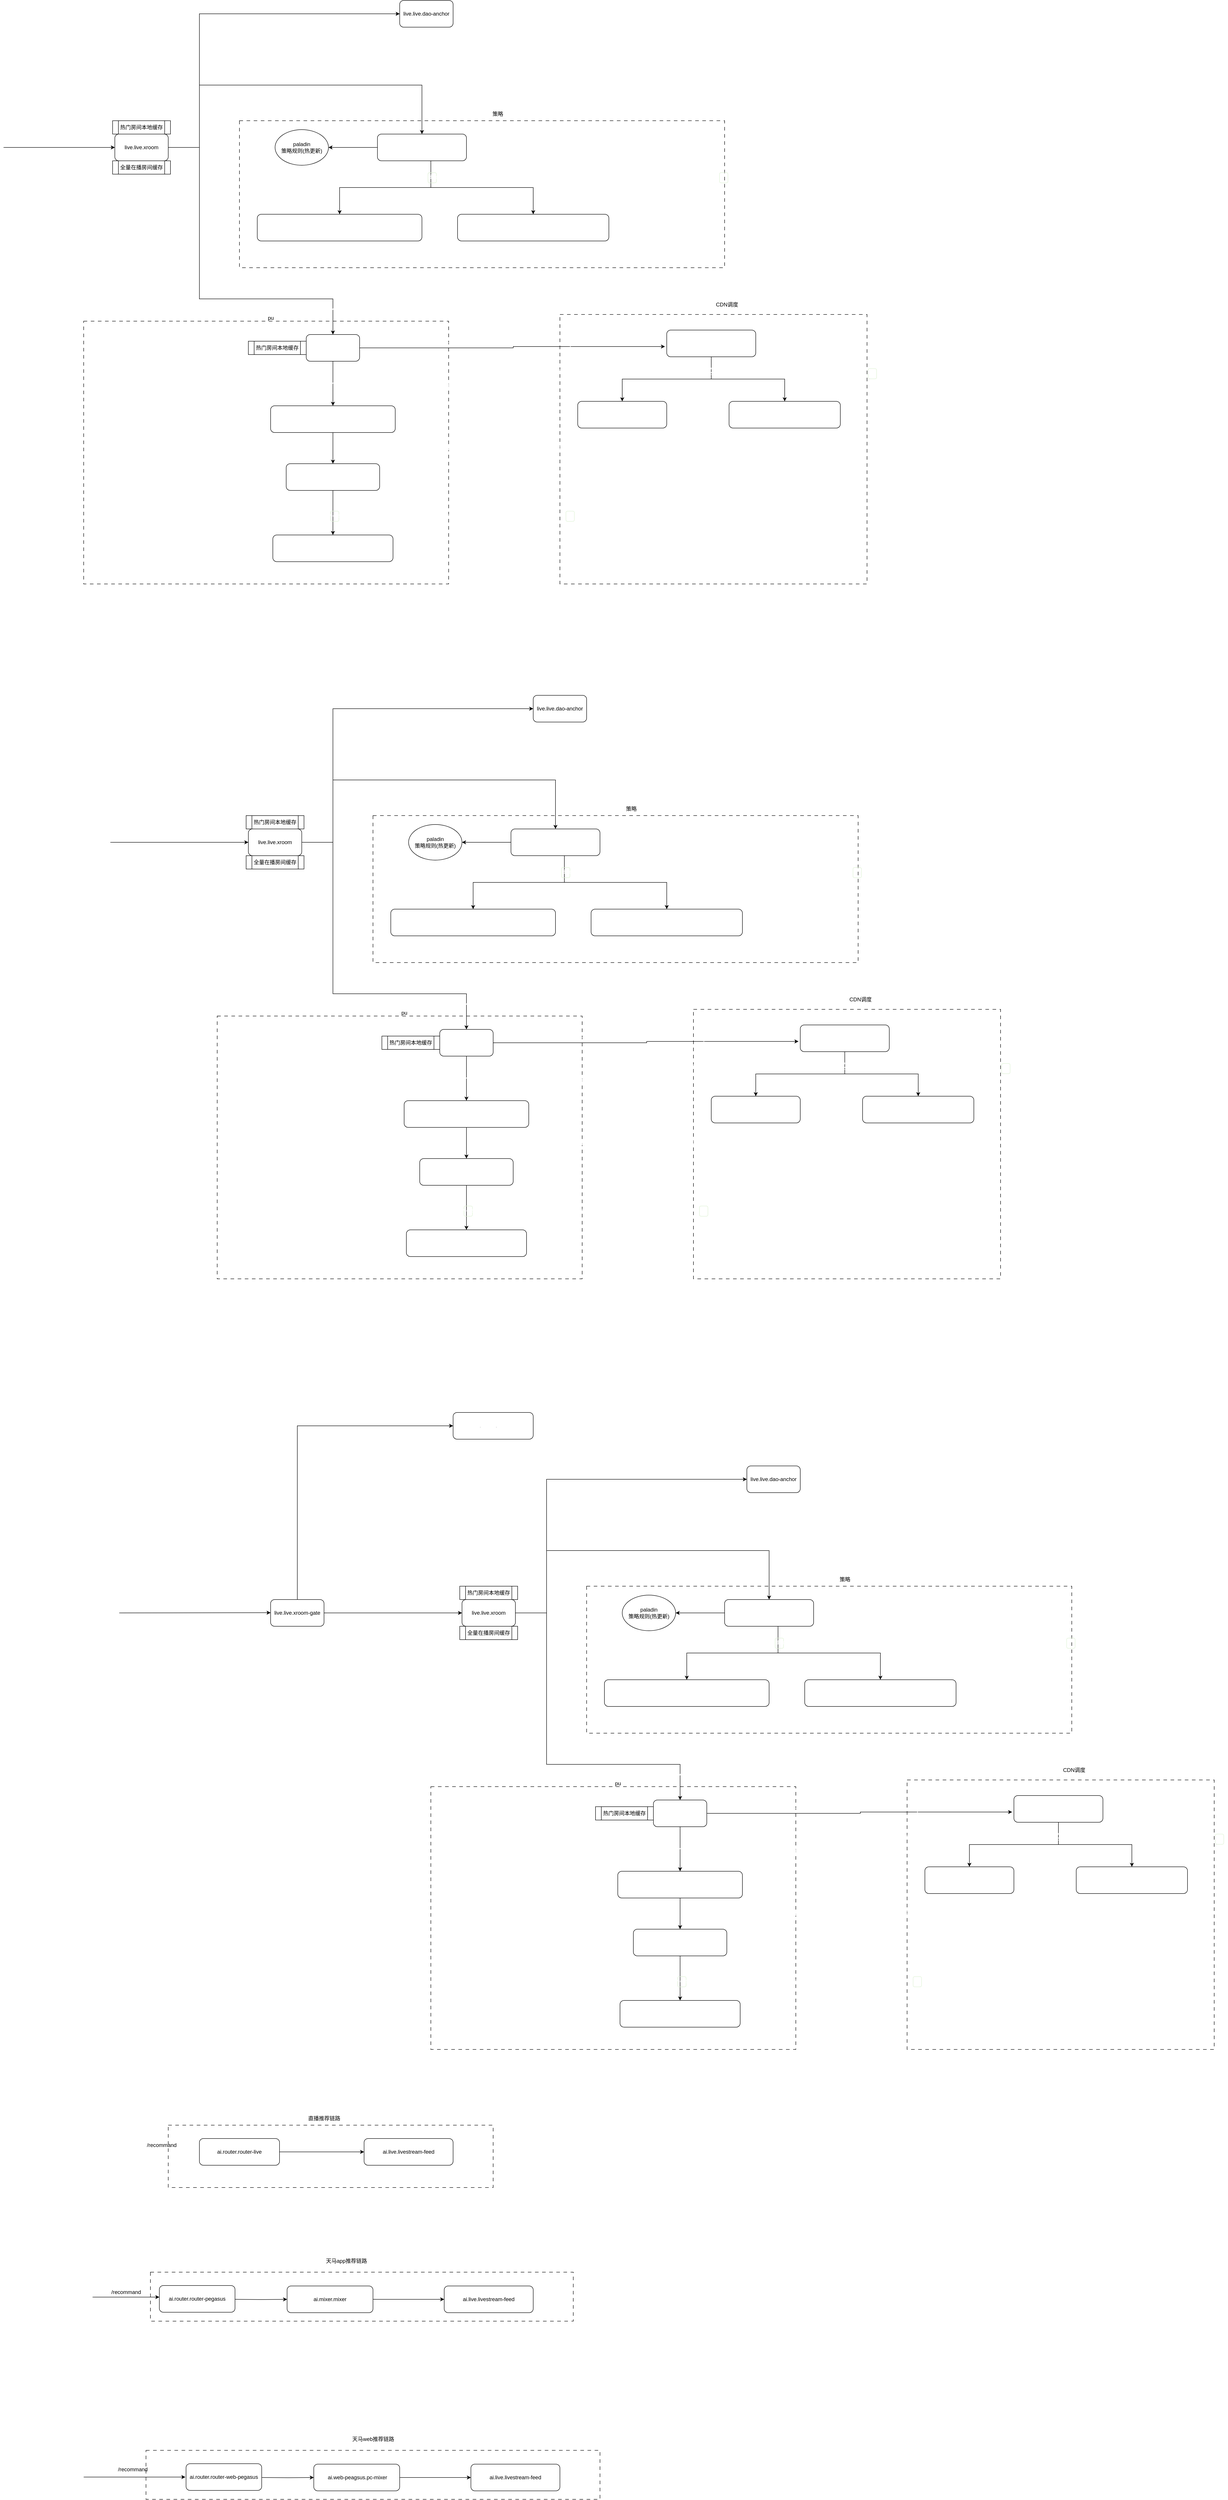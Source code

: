 <mxfile version="28.1.1">
  <diagram name="第 1 页" id="ixftsjdXIt1r-_rAxV3U">
    <mxGraphModel dx="2253" dy="824" grid="1" gridSize="10" guides="1" tooltips="1" connect="1" arrows="1" fold="1" page="1" pageScale="1" pageWidth="827" pageHeight="1169" math="0" shadow="0">
      <root>
        <mxCell id="0" />
        <mxCell id="1" parent="0" />
        <mxCell id="sj38n6fJh2CBArFXl05y-107" value="" style="group" parent="1" vertex="1" connectable="0">
          <mxGeometry x="-130" y="1620" width="2030" height="1310" as="geometry" />
        </mxCell>
        <mxCell id="sj38n6fJh2CBArFXl05y-60" value="" style="rounded=0;whiteSpace=wrap;html=1;dashed=1;dashPattern=8 8;" parent="sj38n6fJh2CBArFXl05y-107" vertex="1">
          <mxGeometry x="1310" y="705" width="690" height="605" as="geometry" />
        </mxCell>
        <mxCell id="sj38n6fJh2CBArFXl05y-61" value="" style="rounded=0;whiteSpace=wrap;html=1;dashed=1;dashPattern=8 8;" parent="sj38n6fJh2CBArFXl05y-107" vertex="1">
          <mxGeometry x="240" y="720" width="820" height="590" as="geometry" />
        </mxCell>
        <mxCell id="sj38n6fJh2CBArFXl05y-62" value="" style="rounded=0;whiteSpace=wrap;html=1;dashed=1;dashPattern=8 8;" parent="sj38n6fJh2CBArFXl05y-107" vertex="1">
          <mxGeometry x="590" y="270" width="1090" height="330" as="geometry" />
        </mxCell>
        <mxCell id="sj38n6fJh2CBArFXl05y-63" style="edgeStyle=orthogonalEdgeStyle;rounded=0;orthogonalLoop=1;jettySize=auto;html=1;entryX=0;entryY=0.5;entryDx=0;entryDy=0;" parent="sj38n6fJh2CBArFXl05y-107" source="sj38n6fJh2CBArFXl05y-66" target="sj38n6fJh2CBArFXl05y-67" edge="1">
          <mxGeometry relative="1" as="geometry">
            <Array as="points">
              <mxPoint x="500" y="330" />
              <mxPoint x="500" y="30" />
            </Array>
          </mxGeometry>
        </mxCell>
        <mxCell id="sj38n6fJh2CBArFXl05y-64" style="edgeStyle=orthogonalEdgeStyle;rounded=0;orthogonalLoop=1;jettySize=auto;html=1;entryX=0.5;entryY=0;entryDx=0;entryDy=0;" parent="sj38n6fJh2CBArFXl05y-107" source="sj38n6fJh2CBArFXl05y-66" target="sj38n6fJh2CBArFXl05y-71" edge="1">
          <mxGeometry relative="1" as="geometry">
            <Array as="points">
              <mxPoint x="500" y="330" />
              <mxPoint x="500" y="190" />
              <mxPoint x="1000" y="190" />
            </Array>
          </mxGeometry>
        </mxCell>
        <mxCell id="sj38n6fJh2CBArFXl05y-65" style="edgeStyle=orthogonalEdgeStyle;rounded=0;orthogonalLoop=1;jettySize=auto;html=1;entryX=0.5;entryY=0;entryDx=0;entryDy=0;" parent="sj38n6fJh2CBArFXl05y-107" source="sj38n6fJh2CBArFXl05y-66" target="sj38n6fJh2CBArFXl05y-79" edge="1">
          <mxGeometry relative="1" as="geometry">
            <Array as="points">
              <mxPoint x="500" y="330" />
              <mxPoint x="500" y="670" />
              <mxPoint x="800" y="670" />
            </Array>
          </mxGeometry>
        </mxCell>
        <mxCell id="sj38n6fJh2CBArFXl05y-66" value="live.live.xroom" style="rounded=1;whiteSpace=wrap;html=1;" parent="sj38n6fJh2CBArFXl05y-107" vertex="1">
          <mxGeometry x="310" y="300" width="120" height="60" as="geometry" />
        </mxCell>
        <mxCell id="sj38n6fJh2CBArFXl05y-67" value="live.live.dao-anchor" style="rounded=1;whiteSpace=wrap;html=1;" parent="sj38n6fJh2CBArFXl05y-107" vertex="1">
          <mxGeometry x="950" width="120" height="60" as="geometry" />
        </mxCell>
        <mxCell id="sj38n6fJh2CBArFXl05y-68" style="edgeStyle=orthogonalEdgeStyle;rounded=0;orthogonalLoop=1;jettySize=auto;html=1;exitX=0.5;exitY=1;exitDx=0;exitDy=0;entryX=0.5;entryY=0;entryDx=0;entryDy=0;" parent="sj38n6fJh2CBArFXl05y-107" source="sj38n6fJh2CBArFXl05y-71" target="sj38n6fJh2CBArFXl05y-72" edge="1">
          <mxGeometry relative="1" as="geometry">
            <Array as="points">
              <mxPoint x="1020" y="360" />
              <mxPoint x="1020" y="420" />
              <mxPoint x="815" y="420" />
            </Array>
          </mxGeometry>
        </mxCell>
        <mxCell id="sj38n6fJh2CBArFXl05y-69" style="edgeStyle=orthogonalEdgeStyle;rounded=0;orthogonalLoop=1;jettySize=auto;html=1;" parent="sj38n6fJh2CBArFXl05y-107" source="sj38n6fJh2CBArFXl05y-71" target="sj38n6fJh2CBArFXl05y-73" edge="1">
          <mxGeometry relative="1" as="geometry">
            <Array as="points">
              <mxPoint x="1020" y="420" />
              <mxPoint x="1250" y="420" />
            </Array>
          </mxGeometry>
        </mxCell>
        <mxCell id="sj38n6fJh2CBArFXl05y-70" style="edgeStyle=orthogonalEdgeStyle;rounded=0;orthogonalLoop=1;jettySize=auto;html=1;" parent="sj38n6fJh2CBArFXl05y-107" source="sj38n6fJh2CBArFXl05y-71" target="sj38n6fJh2CBArFXl05y-77" edge="1">
          <mxGeometry relative="1" as="geometry" />
        </mxCell>
        <mxCell id="sj38n6fJh2CBArFXl05y-71" value="&lt;span style=&quot;font-family: ui-sans-serif, system-ui, sans-serif, &amp;quot;Apple Color Emoji&amp;quot;, &amp;quot;Segoe UI Emoji&amp;quot;, &amp;quot;Segoe UI Symbol&amp;quot;, &amp;quot;Noto Color Emoji&amp;quot;; text-align: left; text-wrap-mode: nowrap;&quot;&gt;&lt;font style=&quot;color: light-dark(rgb(255, 255, 255), rgb(255, 255, 255));&quot;&gt;live.live-infra.playurl-strategy&lt;/font&gt;&lt;/span&gt;" style="rounded=1;whiteSpace=wrap;html=1;" parent="sj38n6fJh2CBArFXl05y-107" vertex="1">
          <mxGeometry x="900" y="300" width="200" height="60" as="geometry" />
        </mxCell>
        <mxCell id="sj38n6fJh2CBArFXl05y-72" value="&lt;div style=&quot;font-family: Menlo, Monaco, &amp;quot;Courier New&amp;quot;, monospace; line-height: 18px; white-space: pre;&quot;&gt;&lt;span&gt;&lt;font style=&quot;color: light-dark(rgb(255, 255, 255), rgb(255, 255, 255));&quot;&gt;datacenter&lt;span&gt;.&lt;/span&gt;titan&lt;span&gt;.&lt;/span&gt;titan&lt;span&gt;-&lt;/span&gt;user&lt;span&gt;-&lt;/span&gt;service&lt;/font&gt;&lt;/span&gt;&lt;/div&gt;" style="rounded=1;whiteSpace=wrap;html=1;" parent="sj38n6fJh2CBArFXl05y-107" vertex="1">
          <mxGeometry x="630" y="480" width="370" height="60" as="geometry" />
        </mxCell>
        <mxCell id="sj38n6fJh2CBArFXl05y-73" value="&lt;div style=&quot;font-family: Menlo, Monaco, &amp;quot;Courier New&amp;quot;, monospace; line-height: 18px; white-space: pre;&quot;&gt;&lt;font style=&quot;color: light-dark(rgb(255, 255, 255), rgb(255, 255, 255));&quot;&gt;video&lt;span&gt;.&lt;/span&gt;live&lt;span&gt;-&lt;/span&gt;edge&lt;span&gt;-&lt;/span&gt;computing&lt;span&gt;.&lt;/span&gt;stream&lt;span&gt;-&lt;/span&gt;media&lt;span&gt;-&lt;/span&gt;fetch&lt;/font&gt;&lt;/div&gt;" style="rounded=1;whiteSpace=wrap;html=1;" parent="sj38n6fJh2CBArFXl05y-107" vertex="1">
          <mxGeometry x="1080" y="480" width="340" height="60" as="geometry" />
        </mxCell>
        <mxCell id="sj38n6fJh2CBArFXl05y-74" value="&lt;span&gt;&lt;span&gt;&lt;font style=&quot;color: light-dark(rgb(255, 255, 255), rgb(255, 255, 255));&quot;&gt;&lt;span style=&quot;box-sizing: border-box; border: 0px solid; margin: 0px 0px 0px 5px; padding: 0px; font-family: ui-sans-serif, system-ui, sans-serif, &amp;quot;Apple Color Emoji&amp;quot;, &amp;quot;Segoe UI Emoji&amp;quot;, &amp;quot;Segoe UI Symbol&amp;quot;, &amp;quot;Noto Color Emoji&amp;quot;; font-size: 14px; text-align: left; text-wrap-mode: wrap;&quot; data-v-6d79ae31=&quot;&quot;&gt;/datacenter.service.titan.v1.TitanUserServer/CheckTagBatch&lt;/span&gt;&lt;span style=&quot;box-sizing: border-box; border: 1px solid rgb(225, 243, 216); margin: 0px 0px 0px 20px; padding: 0px 9px; align-items: center; border-radius: 4px; display: inline-flex; height: 24px; justify-content: center; vertical-align: middle; font-family: ui-sans-serif, system-ui, sans-serif, &amp;quot;Apple Color Emoji&amp;quot;, &amp;quot;Segoe UI Emoji&amp;quot;, &amp;quot;Segoe UI Symbol&amp;quot;, &amp;quot;Noto Color Emoji&amp;quot;; text-align: left; --el-tag-font-size: 12px; --el-tag-border-radius: 4px; --el-tag-border-radius-rounded: 9999px; line-height: 1; --el-icon-size: 14px; --el-tag-bg-color: rgb(239.8,248.9,235.3); --el-tag-border-color: rgb(224.6,242.8,215.6); --el-tag-hover-color: #67c23a; --el-tag-text-color: #67c23a;&quot; class=&quot;el-tag el-tag--success el-tag--light&quot; data-v-6d79ae31=&quot;&quot;&gt;&lt;/span&gt;&lt;/font&gt;&lt;/span&gt;&lt;/span&gt;&lt;div&gt;&lt;br&gt;&lt;/div&gt;" style="text;html=1;align=center;verticalAlign=middle;resizable=0;points=[];autosize=1;strokeColor=none;fillColor=none;" parent="sj38n6fJh2CBArFXl05y-107" vertex="1">
          <mxGeometry x="590" y="380" width="450" height="50" as="geometry" />
        </mxCell>
        <mxCell id="sj38n6fJh2CBArFXl05y-75" value="&lt;span&gt;&lt;span&gt;&lt;font style=&quot;color: light-dark(rgb(255, 255, 255), rgb(255, 255, 255));&quot;&gt;&lt;span style=&quot;box-sizing: border-box; border: 0px solid; margin: 0px 0px 0px 5px; padding: 0px; font-family: ui-sans-serif, system-ui, sans-serif, &amp;quot;Apple Color Emoji&amp;quot;, &amp;quot;Segoe UI Emoji&amp;quot;, &amp;quot;Segoe UI Symbol&amp;quot;, &amp;quot;Noto Color Emoji&amp;quot;; font-size: 14px; text-align: left; text-wrap-mode: wrap;&quot; data-v-6d79ae31=&quot;&quot;&gt;/video.edge_computing.stream_media_fetch.v1.StreamMediaFetch/QueryRoomMediaCommonInfo&lt;/span&gt;&lt;span style=&quot;box-sizing: border-box; border: 1px solid rgb(225, 243, 216); margin: 0px 0px 0px 20px; padding: 0px 9px; align-items: center; border-radius: 4px; display: inline-flex; height: 24px; justify-content: center; vertical-align: middle; font-family: ui-sans-serif, system-ui, sans-serif, &amp;quot;Apple Color Emoji&amp;quot;, &amp;quot;Segoe UI Emoji&amp;quot;, &amp;quot;Segoe UI Symbol&amp;quot;, &amp;quot;Noto Color Emoji&amp;quot;; text-align: left; --el-tag-font-size: 12px; --el-tag-border-radius: 4px; --el-tag-border-radius-rounded: 9999px; line-height: 1; --el-icon-size: 14px; --el-tag-bg-color: rgb(239.8,248.9,235.3); --el-tag-border-color: rgb(224.6,242.8,215.6); --el-tag-hover-color: #67c23a; --el-tag-text-color: #67c23a;&quot; class=&quot;el-tag el-tag--success el-tag--light&quot; data-v-6d79ae31=&quot;&quot;&gt;&lt;/span&gt;&lt;/font&gt;&lt;/span&gt;&lt;/span&gt;&lt;div&gt;&lt;br&gt;&lt;/div&gt;" style="text;html=1;align=center;verticalAlign=middle;resizable=0;points=[];autosize=1;strokeColor=none;fillColor=none;" parent="sj38n6fJh2CBArFXl05y-107" vertex="1">
          <mxGeometry x="990" y="380" width="700" height="50" as="geometry" />
        </mxCell>
        <mxCell id="sj38n6fJh2CBArFXl05y-76" value="策略" style="text;html=1;align=center;verticalAlign=middle;resizable=0;points=[];autosize=1;strokeColor=none;fillColor=none;" parent="sj38n6fJh2CBArFXl05y-107" vertex="1">
          <mxGeometry x="1145" y="240" width="50" height="30" as="geometry" />
        </mxCell>
        <mxCell id="sj38n6fJh2CBArFXl05y-77" value="paladin&lt;br&gt;策略规则(热更新)" style="ellipse;whiteSpace=wrap;html=1;" parent="sj38n6fJh2CBArFXl05y-107" vertex="1">
          <mxGeometry x="670" y="290" width="120" height="80" as="geometry" />
        </mxCell>
        <mxCell id="sj38n6fJh2CBArFXl05y-78" style="edgeStyle=orthogonalEdgeStyle;rounded=0;orthogonalLoop=1;jettySize=auto;html=1;entryX=0.5;entryY=0;entryDx=0;entryDy=0;" parent="sj38n6fJh2CBArFXl05y-107" source="sj38n6fJh2CBArFXl05y-79" target="sj38n6fJh2CBArFXl05y-81" edge="1">
          <mxGeometry relative="1" as="geometry" />
        </mxCell>
        <mxCell id="sj38n6fJh2CBArFXl05y-79" value="&lt;span style=&quot;font-family: ui-sans-serif, system-ui, sans-serif, &amp;quot;Apple Color Emoji&amp;quot;, &amp;quot;Segoe UI Emoji&amp;quot;, &amp;quot;Segoe UI Symbol&amp;quot;, &amp;quot;Noto Color Emoji&amp;quot;; text-align: left; text-wrap-mode: nowrap;&quot;&gt;&lt;font style=&quot;color: light-dark(rgb(255, 255, 255), rgb(255, 255, 255));&quot;&gt;video.pung.playurl&lt;/font&gt;&lt;/span&gt;" style="rounded=1;whiteSpace=wrap;html=1;" parent="sj38n6fJh2CBArFXl05y-107" vertex="1">
          <mxGeometry x="740" y="750" width="120" height="60" as="geometry" />
        </mxCell>
        <mxCell id="sj38n6fJh2CBArFXl05y-80" style="edgeStyle=orthogonalEdgeStyle;rounded=0;orthogonalLoop=1;jettySize=auto;html=1;exitX=0.5;exitY=1;exitDx=0;exitDy=0;entryX=0.5;entryY=0;entryDx=0;entryDy=0;" parent="sj38n6fJh2CBArFXl05y-107" source="sj38n6fJh2CBArFXl05y-81" target="sj38n6fJh2CBArFXl05y-83" edge="1">
          <mxGeometry relative="1" as="geometry" />
        </mxCell>
        <mxCell id="sj38n6fJh2CBArFXl05y-81" value="&lt;div style=&quot;font-family: Menlo, Monaco, &amp;quot;Courier New&amp;quot;, monospace; line-height: 18px; white-space: pre;&quot;&gt;&lt;div style=&quot;&quot;&gt;&lt;span&gt;&lt;font style=&quot;color: light-dark(rgb(255, 255, 255), rgb(255, 255, 255));&quot;&gt;video&lt;span&gt;.&lt;/span&gt;live&lt;span&gt;.&lt;/span&gt;schedule&lt;span&gt;-&lt;/span&gt;stream&lt;/font&gt;&lt;/span&gt;&lt;/div&gt;&lt;/div&gt;" style="rounded=1;whiteSpace=wrap;html=1;" parent="sj38n6fJh2CBArFXl05y-107" vertex="1">
          <mxGeometry x="660" y="910" width="280" height="60" as="geometry" />
        </mxCell>
        <mxCell id="sj38n6fJh2CBArFXl05y-82" style="edgeStyle=orthogonalEdgeStyle;rounded=0;orthogonalLoop=1;jettySize=auto;html=1;entryX=0.5;entryY=0;entryDx=0;entryDy=0;" parent="sj38n6fJh2CBArFXl05y-107" source="sj38n6fJh2CBArFXl05y-83" target="sj38n6fJh2CBArFXl05y-88" edge="1">
          <mxGeometry relative="1" as="geometry" />
        </mxCell>
        <mxCell id="sj38n6fJh2CBArFXl05y-83" value="&lt;div style=&quot;font-family: Menlo, Monaco, &amp;quot;Courier New&amp;quot;, monospace; line-height: 18px; white-space: pre;&quot;&gt;&lt;span&gt;&lt;font style=&quot;color: light-dark(rgb(255, 255, 255), rgb(255, 255, 255));&quot;&gt;video&lt;span&gt;.&lt;/span&gt;live&lt;span&gt;-&lt;/span&gt;core&lt;span&gt;.&lt;/span&gt;stream&lt;span&gt;-&lt;/span&gt;room&lt;/font&gt;&lt;/span&gt;&lt;/div&gt;" style="rounded=1;whiteSpace=wrap;html=1;" parent="sj38n6fJh2CBArFXl05y-107" vertex="1">
          <mxGeometry x="695" y="1040" width="210" height="60" as="geometry" />
        </mxCell>
        <mxCell id="sj38n6fJh2CBArFXl05y-84" value="热门房间本地缓存" style="shape=process;whiteSpace=wrap;html=1;backgroundOutline=1;" parent="sj38n6fJh2CBArFXl05y-107" vertex="1">
          <mxGeometry x="305" y="270" width="130" height="30" as="geometry" />
        </mxCell>
        <mxCell id="sj38n6fJh2CBArFXl05y-85" value="热门房间本地缓存" style="shape=process;whiteSpace=wrap;html=1;backgroundOutline=1;" parent="sj38n6fJh2CBArFXl05y-107" vertex="1">
          <mxGeometry x="610" y="765" width="130" height="30" as="geometry" />
        </mxCell>
        <mxCell id="sj38n6fJh2CBArFXl05y-86" value="&lt;span style=&quot;font-family: ui-sans-serif, system-ui, sans-serif, &amp;quot;Apple Color Emoji&amp;quot;, &amp;quot;Segoe UI Emoji&amp;quot;, &amp;quot;Segoe UI Symbol&amp;quot;, &amp;quot;Noto Color Emoji&amp;quot;; font-size: 14px; text-align: left; text-wrap-mode: wrap;&quot;&gt;&lt;font style=&quot;color: light-dark(rgb(255, 255, 255), rgb(255, 255, 255));&quot;&gt;/video.live.streamng.v2.Stream/GetMultiStreamInfo&lt;/font&gt;&lt;/span&gt;" style="text;html=1;align=center;verticalAlign=middle;resizable=0;points=[];autosize=1;strokeColor=none;fillColor=none;" parent="sj38n6fJh2CBArFXl05y-107" vertex="1">
          <mxGeometry x="790" y="848" width="350" height="30" as="geometry" />
        </mxCell>
        <mxCell id="sj38n6fJh2CBArFXl05y-87" value="&lt;span style=&quot;font-family: ui-sans-serif, system-ui, sans-serif, &amp;quot;Apple Color Emoji&amp;quot;, &amp;quot;Segoe UI Emoji&amp;quot;, &amp;quot;Segoe UI Symbol&amp;quot;, &amp;quot;Noto Color Emoji&amp;quot;; font-size: 14px; text-align: left; text-wrap-mode: wrap;&quot;&gt;&lt;font style=&quot;color: light-dark(rgb(255, 255, 255), rgb(255, 255, 255));&quot;&gt;/video.live_core.stream_room.v1.StreamRoomServer/BatchGetStreamDataByRoomIdMultiSource&lt;/font&gt;&lt;/span&gt;" style="text;html=1;align=center;verticalAlign=middle;resizable=0;points=[];autosize=1;strokeColor=none;fillColor=none;" parent="sj38n6fJh2CBArFXl05y-107" vertex="1">
          <mxGeometry x="800" y="990" width="640" height="30" as="geometry" />
        </mxCell>
        <mxCell id="sj38n6fJh2CBArFXl05y-88" value="&lt;div style=&quot;font-family: Menlo, Monaco, &amp;quot;Courier New&amp;quot;, monospace; line-height: 18px; white-space: pre;&quot;&gt;&lt;span&gt;&lt;font style=&quot;color: light-dark(rgb(255, 255, 255), rgb(255, 255, 255));&quot;&gt;video&lt;span&gt;.&lt;/span&gt;live&lt;span&gt;-&lt;/span&gt;core&lt;span&gt;.&lt;/span&gt;stream&lt;span&gt;-&lt;/span&gt;core&lt;/font&gt;&lt;/span&gt;&lt;/div&gt;" style="rounded=1;whiteSpace=wrap;html=1;" parent="sj38n6fJh2CBArFXl05y-107" vertex="1">
          <mxGeometry x="665" y="1200" width="270" height="60" as="geometry" />
        </mxCell>
        <mxCell id="sj38n6fJh2CBArFXl05y-89" value="&lt;span&gt;&lt;span&gt;&lt;font style=&quot;color: light-dark(rgb(255, 255, 255), rgb(255, 255, 255));&quot;&gt;&lt;span style=&quot;box-sizing: border-box; border: 0px solid; margin: 0px 0px 0px 5px; padding: 0px; font-family: ui-sans-serif, system-ui, sans-serif, &amp;quot;Apple Color Emoji&amp;quot;, &amp;quot;Segoe UI Emoji&amp;quot;, &amp;quot;Segoe UI Symbol&amp;quot;, &amp;quot;Noto Color Emoji&amp;quot;; font-size: 14px; text-align: left; text-wrap-mode: wrap;&quot; data-v-6d79ae31=&quot;&quot;&gt;/video.live_core.stream_core.v1.streamCoreServer/GetStreamAvCoversMutilSource&lt;/span&gt;&lt;span style=&quot;box-sizing: border-box; border: 1px solid rgb(225, 243, 216); margin: 0px 0px 0px 20px; padding: 0px 9px; align-items: center; border-radius: 4px; display: inline-flex; height: 24px; justify-content: center; vertical-align: middle; font-family: ui-sans-serif, system-ui, sans-serif, &amp;quot;Apple Color Emoji&amp;quot;, &amp;quot;Segoe UI Emoji&amp;quot;, &amp;quot;Segoe UI Symbol&amp;quot;, &amp;quot;Noto Color Emoji&amp;quot;; text-align: left; --el-tag-font-size: 12px; --el-tag-border-radius: 4px; --el-tag-border-radius-rounded: 9999px; line-height: 1; --el-icon-size: 14px; --el-tag-bg-color: rgb(239.8,248.9,235.3); --el-tag-border-color: rgb(224.6,242.8,215.6); --el-tag-hover-color: #67c23a; --el-tag-text-color: #67c23a;&quot; class=&quot;el-tag el-tag--success el-tag--light&quot; data-v-6d79ae31=&quot;&quot;&gt;&lt;/span&gt;&lt;/font&gt;&lt;/span&gt;&lt;/span&gt;&lt;div&gt;&lt;br&gt;&lt;/div&gt;" style="text;html=1;align=center;verticalAlign=middle;resizable=0;points=[];autosize=1;strokeColor=none;fillColor=none;" parent="sj38n6fJh2CBArFXl05y-107" vertex="1">
          <mxGeometry x="220" y="1140" width="600" height="50" as="geometry" />
        </mxCell>
        <mxCell id="sj38n6fJh2CBArFXl05y-90" value="&lt;font style=&quot;color: light-dark(rgb(255, 255, 255), rgb(255, 255, 255));&quot;&gt;&lt;span&gt;&lt;span&gt;&lt;span style=&quot;box-sizing: border-box; border: 0px solid; margin: 0px 0px 0px 5px; padding: 0px; font-family: ui-sans-serif, system-ui, sans-serif, &amp;quot;Apple Color Emoji&amp;quot;, &amp;quot;Segoe UI Emoji&amp;quot;, &amp;quot;Segoe UI Symbol&amp;quot;, &amp;quot;Noto Color Emoji&amp;quot;; font-size: 14px; text-align: left; text-wrap-mode: wrap;&quot; data-v-6d79ae31=&quot;&quot;&gt;/video.live_core.stream_core.v1.streamCoreServer/StreamBatchGetMutilSource&lt;/span&gt;&lt;span style=&quot;box-sizing: border-box; border: 1px solid rgb(225, 243, 216); margin: 0px 0px 0px 20px; padding: 0px 9px; --el-tag-font-size: 12px; --el-tag-border-radius: 4px; --el-tag-border-radius-rounded: 9999px; align-items: center; border-radius: 4px; display: inline-flex; height: 24px; justify-content: center; line-height: 1; vertical-align: middle; --el-icon-size: 14px; --el-tag-bg-color: rgb(239.8,248.9,235.3); --el-tag-border-color: rgb(224.6,242.8,215.6); --el-tag-hover-color: #67c23a; --el-tag-text-color: #67c23a; font-family: ui-sans-serif, system-ui, sans-serif, &amp;quot;Apple Color Emoji&amp;quot;, &amp;quot;Segoe UI Emoji&amp;quot;, &amp;quot;Segoe UI Symbol&amp;quot;, &amp;quot;Noto Color Emoji&amp;quot;; text-align: left; border-image: initial; --el-tag-font-size: 12px; --el-tag-border-radius: 4px; --el-tag-border-radius-rounded: 9999px; line-height: 1; --el-icon-size: 14px; --el-tag-bg-color: rgb(239.8,248.9,235.3); --el-tag-border-color: rgb(224.6,242.8,215.6); --el-tag-hover-color: #67c23a; --el-tag-text-color: #67c23a;&quot; class=&quot;el-tag el-tag--success el-tag--light&quot; data-v-6d79ae31=&quot;&quot;&gt;&lt;/span&gt;&lt;/span&gt;&lt;/span&gt;&lt;/font&gt;&lt;div&gt;&lt;br&gt;&lt;/div&gt;" style="text;html=1;align=center;verticalAlign=middle;resizable=0;points=[];autosize=1;strokeColor=none;fillColor=none;" parent="sj38n6fJh2CBArFXl05y-107" vertex="1">
          <mxGeometry x="770" y="1140" width="580" height="50" as="geometry" />
        </mxCell>
        <mxCell id="sj38n6fJh2CBArFXl05y-91" style="edgeStyle=orthogonalEdgeStyle;rounded=0;orthogonalLoop=1;jettySize=auto;html=1;entryX=0.5;entryY=0;entryDx=0;entryDy=0;" parent="sj38n6fJh2CBArFXl05y-107" source="sj38n6fJh2CBArFXl05y-93" target="sj38n6fJh2CBArFXl05y-94" edge="1">
          <mxGeometry relative="1" as="geometry" />
        </mxCell>
        <mxCell id="sj38n6fJh2CBArFXl05y-92" style="edgeStyle=orthogonalEdgeStyle;rounded=0;orthogonalLoop=1;jettySize=auto;html=1;" parent="sj38n6fJh2CBArFXl05y-107" source="sj38n6fJh2CBArFXl05y-93" target="sj38n6fJh2CBArFXl05y-95" edge="1">
          <mxGeometry relative="1" as="geometry" />
        </mxCell>
        <mxCell id="sj38n6fJh2CBArFXl05y-93" value="&lt;div style=&quot;font-family: Menlo, Monaco, &amp;quot;Courier New&amp;quot;, monospace; line-height: 18px; white-space: pre;&quot;&gt;&lt;span&gt;&lt;font style=&quot;color: light-dark(rgb(255, 255, 255), rgb(255, 255, 255));&quot;&gt;infra&lt;span&gt;.&lt;/span&gt;mg&lt;span&gt;.&lt;/span&gt;playurl&lt;span&gt;-&lt;/span&gt;v3&lt;/font&gt;&lt;/span&gt;&lt;/div&gt;" style="rounded=1;whiteSpace=wrap;html=1;" parent="sj38n6fJh2CBArFXl05y-107" vertex="1">
          <mxGeometry x="1550" y="740" width="200" height="60" as="geometry" />
        </mxCell>
        <mxCell id="sj38n6fJh2CBArFXl05y-94" value="&lt;div style=&quot;font-family: Menlo, Monaco, &amp;quot;Courier New&amp;quot;, monospace; line-height: 18px; white-space: pre;&quot;&gt;&lt;div style=&quot;line-height: 18px;&quot;&gt;&lt;span&gt;&lt;font style=&quot;color: light-dark(rgb(255, 255, 255), rgb(255, 255, 255));&quot;&gt;multimedia&lt;span&gt;.&lt;/span&gt;lv&lt;span&gt;.&lt;/span&gt;lawrencium&lt;/font&gt;&lt;/span&gt;&lt;/div&gt;&lt;/div&gt;" style="rounded=1;whiteSpace=wrap;html=1;" parent="sj38n6fJh2CBArFXl05y-107" vertex="1">
          <mxGeometry x="1350" y="900" width="200" height="60" as="geometry" />
        </mxCell>
        <mxCell id="sj38n6fJh2CBArFXl05y-95" value="&lt;div style=&quot;font-family: Menlo, Monaco, &amp;quot;Courier New&amp;quot;, monospace; line-height: 18px; white-space: pre;&quot;&gt;&lt;span style=&quot;font-family: ui-sans-serif, system-ui, sans-serif, &amp;quot;Apple Color Emoji&amp;quot;, &amp;quot;Segoe UI Emoji&amp;quot;, &amp;quot;Segoe UI Symbol&amp;quot;, &amp;quot;Noto Color Emoji&amp;quot;; text-align: left; white-space-collapse: collapse;&quot;&gt;&lt;font style=&quot;color: light-dark(rgb(255, 255, 255), rgb(255, 255, 255));&quot;&gt;video.live-cdn.bvccdn-ban-streamcenter&lt;/font&gt;&lt;/span&gt;&lt;/div&gt;" style="rounded=1;whiteSpace=wrap;html=1;" parent="sj38n6fJh2CBArFXl05y-107" vertex="1">
          <mxGeometry x="1690" y="900" width="250" height="60" as="geometry" />
        </mxCell>
        <mxCell id="sj38n6fJh2CBArFXl05y-96" style="edgeStyle=orthogonalEdgeStyle;rounded=0;orthogonalLoop=1;jettySize=auto;html=1;entryX=-0.02;entryY=0.617;entryDx=0;entryDy=0;entryPerimeter=0;" parent="sj38n6fJh2CBArFXl05y-107" source="sj38n6fJh2CBArFXl05y-79" target="sj38n6fJh2CBArFXl05y-93" edge="1">
          <mxGeometry relative="1" as="geometry" />
        </mxCell>
        <UserObject label="&lt;span style=&quot;font-family: ui-sans-serif, system-ui, sans-serif, &amp;quot;Apple Color Emoji&amp;quot;, &amp;quot;Segoe UI Emoji&amp;quot;, &amp;quot;Segoe UI Symbol&amp;quot;, &amp;quot;Noto Color Emoji&amp;quot;; font-size: 14px; font-style: normal; font-variant-ligatures: normal; font-variant-caps: normal; font-weight: 400; letter-spacing: normal; orphans: 2; text-align: left; text-indent: 0px; text-transform: none; widows: 2; word-spacing: 0px; -webkit-text-stroke-width: 0px; white-space: normal; text-decoration-thickness: initial; text-decoration-style: initial; text-decoration-color: initial; float: none; display: inline !important;&quot;&gt;&lt;font style=&quot;color: light-dark(rgb(255, 255, 255), rgb(255, 255, 255));&quot;&gt;/multimedia.lv.lawrencium.v1.LawrenciumService/GetIdcIdsByMultiSidInfo&lt;/font&gt;&lt;/span&gt;" link="&lt;span style=&quot;color: rgb(96, 98, 102); font-family: ui-sans-serif, system-ui, sans-serif, &amp;quot;Apple Color Emoji&amp;quot;, &amp;quot;Segoe UI Emoji&amp;quot;, &amp;quot;Segoe UI Symbol&amp;quot;, &amp;quot;Noto Color Emoji&amp;quot;; font-size: 14px; font-style: normal; font-variant-ligatures: normal; font-variant-caps: normal; font-weight: 400; letter-spacing: normal; orphans: 2; text-align: left; text-indent: 0px; text-transform: none; widows: 2; word-spacing: 0px; -webkit-text-stroke-width: 0px; white-space: normal; background-color: rgb(240, 246, 253); text-decoration-thickness: initial; text-decoration-style: initial; text-decoration-color: initial; display: inline !important; float: none;&quot;&gt;/multimedia.lv.lawrencium.v1.LawrenciumService/GetIdcIdsByMultiSidInfo&lt;/span&gt;" id="sj38n6fJh2CBArFXl05y-97">
          <mxCell style="text;whiteSpace=wrap;html=1;" parent="sj38n6fJh2CBArFXl05y-107" vertex="1">
            <mxGeometry x="1160" y="810" width="500" height="40" as="geometry" />
          </mxCell>
        </UserObject>
        <mxCell id="sj38n6fJh2CBArFXl05y-98" value="&lt;span&gt;&lt;span&gt;&lt;span&gt;&lt;span&gt;&lt;font style=&quot;color: light-dark(rgb(255, 255, 255), rgb(255, 255, 255));&quot;&gt;&lt;span style=&quot;box-sizing: border-box; border: 0px solid; margin: 0px 0px 0px 5px; padding: 0px; font-family: ui-sans-serif, system-ui, sans-serif, &amp;quot;Apple Color Emoji&amp;quot;, &amp;quot;Segoe UI Emoji&amp;quot;, &amp;quot;Segoe UI Symbol&amp;quot;, &amp;quot;Noto Color Emoji&amp;quot;; font-size: 14px; text-align: left; text-wrap-mode: wrap;&quot; data-v-6d79ae31=&quot;&quot;&gt;/streamCenter.service.v1.StreamCenter/GetStreams&lt;/span&gt;&lt;span style=&quot;box-sizing: border-box; border: 1px solid rgb(225, 243, 216); margin: 0px 0px 0px 20px; padding: 0px 9px; align-items: center; border-radius: 4px; display: inline-flex; height: 24px; justify-content: center; vertical-align: middle; font-family: ui-sans-serif, system-ui, sans-serif, &amp;quot;Apple Color Emoji&amp;quot;, &amp;quot;Segoe UI Emoji&amp;quot;, &amp;quot;Segoe UI Symbol&amp;quot;, &amp;quot;Noto Color Emoji&amp;quot;; text-align: left; --el-tag-font-size: 12px; --el-tag-border-radius: 4px; --el-tag-border-radius-rounded: 9999px; line-height: 1; --el-icon-size: 14px; --el-tag-bg-color: rgb(239.8,248.9,235.3); --el-tag-border-color: rgb(224.6,242.8,215.6); --el-tag-hover-color: #67c23a; --el-tag-text-color: #67c23a;&quot; class=&quot;el-tag el-tag--success el-tag--light&quot; data-v-6d79ae31=&quot;&quot;&gt;&lt;/span&gt;&lt;/font&gt;&lt;/span&gt;&lt;/span&gt;&lt;/span&gt;&lt;/span&gt;&lt;div&gt;&lt;br&gt;&lt;/div&gt;" style="text;html=1;align=center;verticalAlign=middle;resizable=0;points=[];autosize=1;strokeColor=none;fillColor=none;" parent="sj38n6fJh2CBArFXl05y-107" vertex="1">
          <mxGeometry x="1630" y="820" width="400" height="50" as="geometry" />
        </mxCell>
        <UserObject label="&lt;span style=&quot;font-family: ui-sans-serif, system-ui, sans-serif, &amp;quot;Apple Color Emoji&amp;quot;, &amp;quot;Segoe UI Emoji&amp;quot;, &amp;quot;Segoe UI Symbol&amp;quot;, &amp;quot;Noto Color Emoji&amp;quot;; font-size: 14px; font-style: normal; font-variant-ligatures: normal; font-variant-caps: normal; font-weight: 400; letter-spacing: normal; orphans: 2; text-align: left; text-indent: 0px; text-transform: none; widows: 2; word-spacing: 0px; -webkit-text-stroke-width: 0px; white-space: normal; text-decoration-thickness: initial; text-decoration-style: initial; text-decoration-color: initial; float: none; display: inline !important;&quot;&gt;&lt;font style=&quot;color: light-dark(rgb(255, 255, 255), rgb(255, 255, 255));&quot;&gt;/infra.mg.playurl_v3.v1.LiveResSched/GetBatchPlayurl&lt;/font&gt;&lt;/span&gt;" link="&lt;span style=&quot;color: rgb(96, 98, 102); font-family: ui-sans-serif, system-ui, sans-serif, &amp;quot;Apple Color Emoji&amp;quot;, &amp;quot;Segoe UI Emoji&amp;quot;, &amp;quot;Segoe UI Symbol&amp;quot;, &amp;quot;Noto Color Emoji&amp;quot;; font-size: 14px; font-style: normal; font-variant-ligatures: normal; font-variant-caps: normal; font-weight: 400; letter-spacing: normal; orphans: 2; text-align: left; text-indent: 0px; text-transform: none; widows: 2; word-spacing: 0px; -webkit-text-stroke-width: 0px; white-space: normal; background-color: rgb(245, 247, 250); text-decoration-thickness: initial; text-decoration-style: initial; text-decoration-color: initial; display: inline !important; float: none;&quot;&gt;/infra.mg.playurl_v3.v1.LiveResSched/GetBatchPlayurl&lt;/span&gt;" id="sj38n6fJh2CBArFXl05y-99">
          <mxCell style="text;whiteSpace=wrap;html=1;" parent="sj38n6fJh2CBArFXl05y-107" vertex="1">
            <mxGeometry x="1000" y="755" width="380" height="40" as="geometry" />
          </mxCell>
        </UserObject>
        <mxCell id="sj38n6fJh2CBArFXl05y-100" value="pu" style="text;html=1;align=center;verticalAlign=middle;resizable=0;points=[];autosize=1;strokeColor=none;fillColor=none;" parent="sj38n6fJh2CBArFXl05y-107" vertex="1">
          <mxGeometry x="640" y="698" width="40" height="30" as="geometry" />
        </mxCell>
        <mxCell id="sj38n6fJh2CBArFXl05y-101" value="CDN调度" style="text;html=1;align=center;verticalAlign=middle;resizable=0;points=[];autosize=1;strokeColor=none;fillColor=none;" parent="sj38n6fJh2CBArFXl05y-107" vertex="1">
          <mxGeometry x="1650" y="668" width="70" height="30" as="geometry" />
        </mxCell>
        <mxCell id="sj38n6fJh2CBArFXl05y-102" value="&lt;span style=&quot;font-family: ui-sans-serif, system-ui, sans-serif, &amp;quot;Apple Color Emoji&amp;quot;, &amp;quot;Segoe UI Emoji&amp;quot;, &amp;quot;Segoe UI Symbol&amp;quot;, &amp;quot;Noto Color Emoji&amp;quot;; font-size: 14px; font-style: normal; font-variant-ligatures: normal; font-variant-caps: normal; font-weight: 400; letter-spacing: normal; orphans: 2; text-align: left; text-indent: 0px; text-transform: none; widows: 2; word-spacing: 0px; -webkit-text-stroke-width: 0px; white-space: normal; text-decoration-thickness: initial; text-decoration-style: initial; text-decoration-color: initial; float: none; display: inline !important;&quot;&gt;&lt;font style=&quot;color: light-dark(rgb(255, 255, 255), rgb(255, 255, 255));&quot;&gt;/live.daoanchor.v1.DaoAnchor/FetchRoomByIDs&lt;/font&gt;&lt;/span&gt;" style="text;whiteSpace=wrap;html=1;" parent="sj38n6fJh2CBArFXl05y-107" vertex="1">
          <mxGeometry x="580" width="340" height="40" as="geometry" />
        </mxCell>
        <mxCell id="sj38n6fJh2CBArFXl05y-103" value="&lt;span style=&quot;font-family: ui-sans-serif, system-ui, sans-serif, &amp;quot;Apple Color Emoji&amp;quot;, &amp;quot;Segoe UI Emoji&amp;quot;, &amp;quot;Segoe UI Symbol&amp;quot;, &amp;quot;Noto Color Emoji&amp;quot;; font-size: 14px; text-align: left; text-wrap-mode: wrap;&quot;&gt;&lt;font style=&quot;color: light-dark(rgb(255, 255, 255), rgb(255, 255, 255));&quot;&gt;/live.playurl.strategy.v1.PlayUrlStrategy/BatchPlayUrlStrategy&lt;/font&gt;&lt;/span&gt;" style="text;html=1;align=center;verticalAlign=middle;resizable=0;points=[];autosize=1;strokeColor=none;fillColor=none;" parent="sj38n6fJh2CBArFXl05y-107" vertex="1">
          <mxGeometry x="575" y="160" width="410" height="30" as="geometry" />
        </mxCell>
        <mxCell id="sj38n6fJh2CBArFXl05y-104" value="&lt;span style=&quot;font-family: ui-sans-serif, system-ui, sans-serif, &amp;quot;Apple Color Emoji&amp;quot;, &amp;quot;Segoe UI Emoji&amp;quot;, &amp;quot;Segoe UI Symbol&amp;quot;, &amp;quot;Noto Color Emoji&amp;quot;; font-size: 14px; text-align: left; text-wrap-mode: wrap;&quot;&gt;&lt;font style=&quot;color: light-dark(rgb(255, 255, 255), rgb(255, 255, 255));&quot;&gt;/video.pung.playurl.v1.Playurl/BatchPlayurl&lt;/font&gt;&lt;/span&gt;" style="text;html=1;align=center;verticalAlign=middle;resizable=0;points=[];autosize=1;strokeColor=none;fillColor=none;" parent="sj38n6fJh2CBArFXl05y-107" vertex="1">
          <mxGeometry x="790" y="675" width="300" height="30" as="geometry" />
        </mxCell>
        <mxCell id="sj38n6fJh2CBArFXl05y-105" value="" style="endArrow=classic;html=1;rounded=0;entryX=0;entryY=0.5;entryDx=0;entryDy=0;" parent="sj38n6fJh2CBArFXl05y-107" target="sj38n6fJh2CBArFXl05y-66" edge="1">
          <mxGeometry width="50" height="50" relative="1" as="geometry">
            <mxPoint y="330" as="sourcePoint" />
            <mxPoint x="130" y="305" as="targetPoint" />
          </mxGeometry>
        </mxCell>
        <UserObject label="&lt;span style=&quot;font-family: ui-sans-serif, system-ui, sans-serif, &amp;quot;Apple Color Emoji&amp;quot;, &amp;quot;Segoe UI Emoji&amp;quot;, &amp;quot;Segoe UI Symbol&amp;quot;, &amp;quot;Noto Color Emoji&amp;quot;; font-size: 14px; font-style: normal; font-variant-ligatures: normal; font-variant-caps: normal; font-weight: 400; letter-spacing: normal; orphans: 2; text-align: left; text-indent: 0px; text-transform: none; widows: 2; word-spacing: 0px; -webkit-text-stroke-width: 0px; white-space: normal; text-decoration-thickness: initial; text-decoration-style: initial; text-decoration-color: initial; float: none; display: inline !important;&quot;&gt;&lt;font style=&quot;color: light-dark(rgb(255, 255, 255), rgb(255, 255, 255));&quot;&gt;/live.xroom.v1.Room/GetMultipleByUids&lt;/font&gt;&lt;/span&gt;" link="&lt;span style=&quot;color: rgb(96, 98, 102); font-family: ui-sans-serif, system-ui, sans-serif, &amp;quot;Apple Color Emoji&amp;quot;, &amp;quot;Segoe UI Emoji&amp;quot;, &amp;quot;Segoe UI Symbol&amp;quot;, &amp;quot;Noto Color Emoji&amp;quot;; font-size: 14px; font-style: normal; font-variant-ligatures: normal; font-variant-caps: normal; font-weight: 400; letter-spacing: normal; orphans: 2; text-align: left; text-indent: 0px; text-transform: none; widows: 2; word-spacing: 0px; -webkit-text-stroke-width: 0px; white-space: normal; background-color: rgb(236, 245, 255); text-decoration-thickness: initial; text-decoration-style: initial; text-decoration-color: initial; display: inline !important; float: none;&quot;&gt;/live.xroom.v1.Room/GetMultiple&lt;/span&gt;" id="sj38n6fJh2CBArFXl05y-106">
          <mxCell style="text;whiteSpace=wrap;html=1;" parent="sj38n6fJh2CBArFXl05y-107" vertex="1">
            <mxGeometry x="30" y="300" width="230" height="40" as="geometry" />
          </mxCell>
        </UserObject>
        <mxCell id="sj38n6fJh2CBArFXl05y-163" value="全量在播房间缓存" style="shape=process;whiteSpace=wrap;html=1;backgroundOutline=1;" parent="sj38n6fJh2CBArFXl05y-107" vertex="1">
          <mxGeometry x="305" y="360" width="130" height="30" as="geometry" />
        </mxCell>
        <mxCell id="sj38n6fJh2CBArFXl05y-2" value="live.live.dao-anchor" style="rounded=1;whiteSpace=wrap;html=1;" parent="1" vertex="1">
          <mxGeometry x="520" y="60" width="120" height="60" as="geometry" />
        </mxCell>
        <mxCell id="sj38n6fJh2CBArFXl05y-53" value="&lt;span style=&quot;font-family: ui-sans-serif, system-ui, sans-serif, &amp;quot;Apple Color Emoji&amp;quot;, &amp;quot;Segoe UI Emoji&amp;quot;, &amp;quot;Segoe UI Symbol&amp;quot;, &amp;quot;Noto Color Emoji&amp;quot;; font-size: 14px; font-style: normal; font-variant-ligatures: normal; font-variant-caps: normal; font-weight: 400; letter-spacing: normal; orphans: 2; text-align: left; text-indent: 0px; text-transform: none; widows: 2; word-spacing: 0px; -webkit-text-stroke-width: 0px; white-space: normal; text-decoration-thickness: initial; text-decoration-style: initial; text-decoration-color: initial; float: none; display: inline !important;&quot;&gt;&lt;font style=&quot;color: light-dark(rgb(255, 255, 255), rgb(255, 255, 255));&quot;&gt;/live.daoanchor.v1.DaoAnchor/FetchRoomByIDs&lt;/font&gt;&lt;/span&gt;" style="text;whiteSpace=wrap;html=1;" parent="1" vertex="1">
          <mxGeometry x="150" y="60" width="340" height="40" as="geometry" />
        </mxCell>
        <mxCell id="sj38n6fJh2CBArFXl05y-165" value="" style="group" parent="1" vertex="1" connectable="0">
          <mxGeometry x="-110" y="3230" width="2490" height="1430" as="geometry" />
        </mxCell>
        <mxCell id="sj38n6fJh2CBArFXl05y-109" value="" style="rounded=0;whiteSpace=wrap;html=1;dashed=1;dashPattern=8 8;" parent="sj38n6fJh2CBArFXl05y-165" vertex="1">
          <mxGeometry x="1770" y="825" width="690" height="605" as="geometry" />
        </mxCell>
        <mxCell id="sj38n6fJh2CBArFXl05y-110" value="" style="rounded=0;whiteSpace=wrap;html=1;dashed=1;dashPattern=8 8;" parent="sj38n6fJh2CBArFXl05y-165" vertex="1">
          <mxGeometry x="700" y="840" width="820" height="590" as="geometry" />
        </mxCell>
        <mxCell id="sj38n6fJh2CBArFXl05y-111" value="" style="rounded=0;whiteSpace=wrap;html=1;dashed=1;dashPattern=8 8;" parent="sj38n6fJh2CBArFXl05y-165" vertex="1">
          <mxGeometry x="1050" y="390" width="1090" height="330" as="geometry" />
        </mxCell>
        <mxCell id="sj38n6fJh2CBArFXl05y-112" style="edgeStyle=orthogonalEdgeStyle;rounded=0;orthogonalLoop=1;jettySize=auto;html=1;entryX=0;entryY=0.5;entryDx=0;entryDy=0;" parent="sj38n6fJh2CBArFXl05y-165" source="sj38n6fJh2CBArFXl05y-115" target="sj38n6fJh2CBArFXl05y-116" edge="1">
          <mxGeometry relative="1" as="geometry">
            <Array as="points">
              <mxPoint x="960" y="450" />
              <mxPoint x="960" y="150" />
            </Array>
          </mxGeometry>
        </mxCell>
        <mxCell id="sj38n6fJh2CBArFXl05y-113" style="edgeStyle=orthogonalEdgeStyle;rounded=0;orthogonalLoop=1;jettySize=auto;html=1;entryX=0.5;entryY=0;entryDx=0;entryDy=0;" parent="sj38n6fJh2CBArFXl05y-165" source="sj38n6fJh2CBArFXl05y-115" target="sj38n6fJh2CBArFXl05y-120" edge="1">
          <mxGeometry relative="1" as="geometry">
            <Array as="points">
              <mxPoint x="960" y="450" />
              <mxPoint x="960" y="310" />
              <mxPoint x="1460" y="310" />
            </Array>
          </mxGeometry>
        </mxCell>
        <mxCell id="sj38n6fJh2CBArFXl05y-114" style="edgeStyle=orthogonalEdgeStyle;rounded=0;orthogonalLoop=1;jettySize=auto;html=1;entryX=0.5;entryY=0;entryDx=0;entryDy=0;" parent="sj38n6fJh2CBArFXl05y-165" source="sj38n6fJh2CBArFXl05y-115" target="sj38n6fJh2CBArFXl05y-128" edge="1">
          <mxGeometry relative="1" as="geometry">
            <Array as="points">
              <mxPoint x="960" y="450" />
              <mxPoint x="960" y="790" />
              <mxPoint x="1260" y="790" />
            </Array>
          </mxGeometry>
        </mxCell>
        <mxCell id="sj38n6fJh2CBArFXl05y-115" value="live.live.xroom" style="rounded=1;whiteSpace=wrap;html=1;" parent="sj38n6fJh2CBArFXl05y-165" vertex="1">
          <mxGeometry x="770" y="420" width="120" height="60" as="geometry" />
        </mxCell>
        <mxCell id="sj38n6fJh2CBArFXl05y-116" value="live.live.dao-anchor" style="rounded=1;whiteSpace=wrap;html=1;" parent="sj38n6fJh2CBArFXl05y-165" vertex="1">
          <mxGeometry x="1410" y="120" width="120" height="60" as="geometry" />
        </mxCell>
        <mxCell id="sj38n6fJh2CBArFXl05y-117" style="edgeStyle=orthogonalEdgeStyle;rounded=0;orthogonalLoop=1;jettySize=auto;html=1;exitX=0.5;exitY=1;exitDx=0;exitDy=0;entryX=0.5;entryY=0;entryDx=0;entryDy=0;" parent="sj38n6fJh2CBArFXl05y-165" source="sj38n6fJh2CBArFXl05y-120" target="sj38n6fJh2CBArFXl05y-121" edge="1">
          <mxGeometry relative="1" as="geometry">
            <Array as="points">
              <mxPoint x="1480" y="480" />
              <mxPoint x="1480" y="540" />
              <mxPoint x="1275" y="540" />
            </Array>
          </mxGeometry>
        </mxCell>
        <mxCell id="sj38n6fJh2CBArFXl05y-118" style="edgeStyle=orthogonalEdgeStyle;rounded=0;orthogonalLoop=1;jettySize=auto;html=1;" parent="sj38n6fJh2CBArFXl05y-165" source="sj38n6fJh2CBArFXl05y-120" target="sj38n6fJh2CBArFXl05y-122" edge="1">
          <mxGeometry relative="1" as="geometry">
            <Array as="points">
              <mxPoint x="1480" y="540" />
              <mxPoint x="1710" y="540" />
            </Array>
          </mxGeometry>
        </mxCell>
        <mxCell id="sj38n6fJh2CBArFXl05y-119" style="edgeStyle=orthogonalEdgeStyle;rounded=0;orthogonalLoop=1;jettySize=auto;html=1;" parent="sj38n6fJh2CBArFXl05y-165" source="sj38n6fJh2CBArFXl05y-120" target="sj38n6fJh2CBArFXl05y-126" edge="1">
          <mxGeometry relative="1" as="geometry" />
        </mxCell>
        <mxCell id="sj38n6fJh2CBArFXl05y-120" value="&lt;span style=&quot;font-family: ui-sans-serif, system-ui, sans-serif, &amp;quot;Apple Color Emoji&amp;quot;, &amp;quot;Segoe UI Emoji&amp;quot;, &amp;quot;Segoe UI Symbol&amp;quot;, &amp;quot;Noto Color Emoji&amp;quot;; text-align: left; text-wrap-mode: nowrap;&quot;&gt;&lt;font style=&quot;color: light-dark(rgb(255, 255, 255), rgb(255, 255, 255));&quot;&gt;live.live-infra.playurl-strategy&lt;/font&gt;&lt;/span&gt;" style="rounded=1;whiteSpace=wrap;html=1;" parent="sj38n6fJh2CBArFXl05y-165" vertex="1">
          <mxGeometry x="1360" y="420" width="200" height="60" as="geometry" />
        </mxCell>
        <mxCell id="sj38n6fJh2CBArFXl05y-121" value="&lt;div style=&quot;font-family: Menlo, Monaco, &amp;quot;Courier New&amp;quot;, monospace; line-height: 18px; white-space: pre;&quot;&gt;&lt;span&gt;&lt;font style=&quot;color: light-dark(rgb(255, 255, 255), rgb(255, 255, 255));&quot;&gt;datacenter&lt;span&gt;.&lt;/span&gt;titan&lt;span&gt;.&lt;/span&gt;titan&lt;span&gt;-&lt;/span&gt;user&lt;span&gt;-&lt;/span&gt;service&lt;/font&gt;&lt;/span&gt;&lt;/div&gt;" style="rounded=1;whiteSpace=wrap;html=1;" parent="sj38n6fJh2CBArFXl05y-165" vertex="1">
          <mxGeometry x="1090" y="600" width="370" height="60" as="geometry" />
        </mxCell>
        <mxCell id="sj38n6fJh2CBArFXl05y-122" value="&lt;div style=&quot;font-family: Menlo, Monaco, &amp;quot;Courier New&amp;quot;, monospace; line-height: 18px; white-space: pre;&quot;&gt;&lt;font style=&quot;color: light-dark(rgb(255, 255, 255), rgb(255, 255, 255));&quot;&gt;video&lt;span&gt;.&lt;/span&gt;live&lt;span&gt;-&lt;/span&gt;edge&lt;span&gt;-&lt;/span&gt;computing&lt;span&gt;.&lt;/span&gt;stream&lt;span&gt;-&lt;/span&gt;media&lt;span&gt;-&lt;/span&gt;fetch&lt;/font&gt;&lt;/div&gt;" style="rounded=1;whiteSpace=wrap;html=1;" parent="sj38n6fJh2CBArFXl05y-165" vertex="1">
          <mxGeometry x="1540" y="600" width="340" height="60" as="geometry" />
        </mxCell>
        <mxCell id="sj38n6fJh2CBArFXl05y-123" value="&lt;span&gt;&lt;span&gt;&lt;font style=&quot;color: light-dark(rgb(255, 255, 255), rgb(255, 255, 255));&quot;&gt;&lt;span style=&quot;box-sizing: border-box; border: 0px solid; margin: 0px 0px 0px 5px; padding: 0px; font-family: ui-sans-serif, system-ui, sans-serif, &amp;quot;Apple Color Emoji&amp;quot;, &amp;quot;Segoe UI Emoji&amp;quot;, &amp;quot;Segoe UI Symbol&amp;quot;, &amp;quot;Noto Color Emoji&amp;quot;; font-size: 14px; text-align: left; text-wrap-mode: wrap;&quot; data-v-6d79ae31=&quot;&quot;&gt;/datacenter.service.titan.v1.TitanUserServer/CheckTagBatch&lt;/span&gt;&lt;span style=&quot;box-sizing: border-box; border: 1px solid rgb(225, 243, 216); margin: 0px 0px 0px 20px; padding: 0px 9px; align-items: center; border-radius: 4px; display: inline-flex; height: 24px; justify-content: center; vertical-align: middle; font-family: ui-sans-serif, system-ui, sans-serif, &amp;quot;Apple Color Emoji&amp;quot;, &amp;quot;Segoe UI Emoji&amp;quot;, &amp;quot;Segoe UI Symbol&amp;quot;, &amp;quot;Noto Color Emoji&amp;quot;; text-align: left; --el-tag-font-size: 12px; --el-tag-border-radius: 4px; --el-tag-border-radius-rounded: 9999px; line-height: 1; --el-icon-size: 14px; --el-tag-bg-color: rgb(239.8,248.9,235.3); --el-tag-border-color: rgb(224.6,242.8,215.6); --el-tag-hover-color: #67c23a; --el-tag-text-color: #67c23a;&quot; class=&quot;el-tag el-tag--success el-tag--light&quot; data-v-6d79ae31=&quot;&quot;&gt;&lt;/span&gt;&lt;/font&gt;&lt;/span&gt;&lt;/span&gt;&lt;div&gt;&lt;br&gt;&lt;/div&gt;" style="text;html=1;align=center;verticalAlign=middle;resizable=0;points=[];autosize=1;strokeColor=none;fillColor=none;" parent="sj38n6fJh2CBArFXl05y-165" vertex="1">
          <mxGeometry x="1050" y="500" width="450" height="50" as="geometry" />
        </mxCell>
        <mxCell id="sj38n6fJh2CBArFXl05y-124" value="&lt;span&gt;&lt;span&gt;&lt;font style=&quot;color: light-dark(rgb(255, 255, 255), rgb(255, 255, 255));&quot;&gt;&lt;span style=&quot;box-sizing: border-box; border: 0px solid; margin: 0px 0px 0px 5px; padding: 0px; font-family: ui-sans-serif, system-ui, sans-serif, &amp;quot;Apple Color Emoji&amp;quot;, &amp;quot;Segoe UI Emoji&amp;quot;, &amp;quot;Segoe UI Symbol&amp;quot;, &amp;quot;Noto Color Emoji&amp;quot;; font-size: 14px; text-align: left; text-wrap-mode: wrap;&quot; data-v-6d79ae31=&quot;&quot;&gt;/video.edge_computing.stream_media_fetch.v1.StreamMediaFetch/QueryRoomMediaCommonInfo&lt;/span&gt;&lt;span style=&quot;box-sizing: border-box; border: 1px solid rgb(225, 243, 216); margin: 0px 0px 0px 20px; padding: 0px 9px; align-items: center; border-radius: 4px; display: inline-flex; height: 24px; justify-content: center; vertical-align: middle; font-family: ui-sans-serif, system-ui, sans-serif, &amp;quot;Apple Color Emoji&amp;quot;, &amp;quot;Segoe UI Emoji&amp;quot;, &amp;quot;Segoe UI Symbol&amp;quot;, &amp;quot;Noto Color Emoji&amp;quot;; text-align: left; --el-tag-font-size: 12px; --el-tag-border-radius: 4px; --el-tag-border-radius-rounded: 9999px; line-height: 1; --el-icon-size: 14px; --el-tag-bg-color: rgb(239.8,248.9,235.3); --el-tag-border-color: rgb(224.6,242.8,215.6); --el-tag-hover-color: #67c23a; --el-tag-text-color: #67c23a;&quot; class=&quot;el-tag el-tag--success el-tag--light&quot; data-v-6d79ae31=&quot;&quot;&gt;&lt;/span&gt;&lt;/font&gt;&lt;/span&gt;&lt;/span&gt;&lt;div&gt;&lt;br&gt;&lt;/div&gt;" style="text;html=1;align=center;verticalAlign=middle;resizable=0;points=[];autosize=1;strokeColor=none;fillColor=none;" parent="sj38n6fJh2CBArFXl05y-165" vertex="1">
          <mxGeometry x="1450" y="500" width="700" height="50" as="geometry" />
        </mxCell>
        <mxCell id="sj38n6fJh2CBArFXl05y-125" value="策略" style="text;html=1;align=center;verticalAlign=middle;resizable=0;points=[];autosize=1;strokeColor=none;fillColor=none;" parent="sj38n6fJh2CBArFXl05y-165" vertex="1">
          <mxGeometry x="1605" y="360" width="50" height="30" as="geometry" />
        </mxCell>
        <mxCell id="sj38n6fJh2CBArFXl05y-126" value="paladin&lt;br&gt;策略规则(热更新)" style="ellipse;whiteSpace=wrap;html=1;" parent="sj38n6fJh2CBArFXl05y-165" vertex="1">
          <mxGeometry x="1130" y="410" width="120" height="80" as="geometry" />
        </mxCell>
        <mxCell id="sj38n6fJh2CBArFXl05y-127" style="edgeStyle=orthogonalEdgeStyle;rounded=0;orthogonalLoop=1;jettySize=auto;html=1;entryX=0.5;entryY=0;entryDx=0;entryDy=0;" parent="sj38n6fJh2CBArFXl05y-165" source="sj38n6fJh2CBArFXl05y-128" target="sj38n6fJh2CBArFXl05y-130" edge="1">
          <mxGeometry relative="1" as="geometry" />
        </mxCell>
        <mxCell id="sj38n6fJh2CBArFXl05y-128" value="&lt;span style=&quot;font-family: ui-sans-serif, system-ui, sans-serif, &amp;quot;Apple Color Emoji&amp;quot;, &amp;quot;Segoe UI Emoji&amp;quot;, &amp;quot;Segoe UI Symbol&amp;quot;, &amp;quot;Noto Color Emoji&amp;quot;; text-align: left; text-wrap-mode: nowrap;&quot;&gt;&lt;font style=&quot;color: light-dark(rgb(255, 255, 255), rgb(255, 255, 255));&quot;&gt;video.pung.playurl&lt;/font&gt;&lt;/span&gt;" style="rounded=1;whiteSpace=wrap;html=1;" parent="sj38n6fJh2CBArFXl05y-165" vertex="1">
          <mxGeometry x="1200" y="870" width="120" height="60" as="geometry" />
        </mxCell>
        <mxCell id="sj38n6fJh2CBArFXl05y-129" style="edgeStyle=orthogonalEdgeStyle;rounded=0;orthogonalLoop=1;jettySize=auto;html=1;exitX=0.5;exitY=1;exitDx=0;exitDy=0;entryX=0.5;entryY=0;entryDx=0;entryDy=0;" parent="sj38n6fJh2CBArFXl05y-165" source="sj38n6fJh2CBArFXl05y-130" target="sj38n6fJh2CBArFXl05y-132" edge="1">
          <mxGeometry relative="1" as="geometry" />
        </mxCell>
        <mxCell id="sj38n6fJh2CBArFXl05y-130" value="&lt;div style=&quot;font-family: Menlo, Monaco, &amp;quot;Courier New&amp;quot;, monospace; line-height: 18px; white-space: pre;&quot;&gt;&lt;div style=&quot;&quot;&gt;&lt;span&gt;&lt;font style=&quot;color: light-dark(rgb(255, 255, 255), rgb(255, 255, 255));&quot;&gt;video&lt;span&gt;.&lt;/span&gt;live&lt;span&gt;.&lt;/span&gt;schedule&lt;span&gt;-&lt;/span&gt;stream&lt;/font&gt;&lt;/span&gt;&lt;/div&gt;&lt;/div&gt;" style="rounded=1;whiteSpace=wrap;html=1;" parent="sj38n6fJh2CBArFXl05y-165" vertex="1">
          <mxGeometry x="1120" y="1030" width="280" height="60" as="geometry" />
        </mxCell>
        <mxCell id="sj38n6fJh2CBArFXl05y-131" style="edgeStyle=orthogonalEdgeStyle;rounded=0;orthogonalLoop=1;jettySize=auto;html=1;entryX=0.5;entryY=0;entryDx=0;entryDy=0;" parent="sj38n6fJh2CBArFXl05y-165" source="sj38n6fJh2CBArFXl05y-132" target="sj38n6fJh2CBArFXl05y-137" edge="1">
          <mxGeometry relative="1" as="geometry" />
        </mxCell>
        <mxCell id="sj38n6fJh2CBArFXl05y-132" value="&lt;div style=&quot;font-family: Menlo, Monaco, &amp;quot;Courier New&amp;quot;, monospace; line-height: 18px; white-space: pre;&quot;&gt;&lt;span&gt;&lt;font style=&quot;color: light-dark(rgb(255, 255, 255), rgb(255, 255, 255));&quot;&gt;video&lt;span&gt;.&lt;/span&gt;live&lt;span&gt;-&lt;/span&gt;core&lt;span&gt;.&lt;/span&gt;stream&lt;span&gt;-&lt;/span&gt;room&lt;/font&gt;&lt;/span&gt;&lt;/div&gt;" style="rounded=1;whiteSpace=wrap;html=1;" parent="sj38n6fJh2CBArFXl05y-165" vertex="1">
          <mxGeometry x="1155" y="1160" width="210" height="60" as="geometry" />
        </mxCell>
        <mxCell id="sj38n6fJh2CBArFXl05y-133" value="热门房间本地缓存" style="shape=process;whiteSpace=wrap;html=1;backgroundOutline=1;" parent="sj38n6fJh2CBArFXl05y-165" vertex="1">
          <mxGeometry x="765" y="390" width="130" height="30" as="geometry" />
        </mxCell>
        <mxCell id="sj38n6fJh2CBArFXl05y-134" value="热门房间本地缓存" style="shape=process;whiteSpace=wrap;html=1;backgroundOutline=1;" parent="sj38n6fJh2CBArFXl05y-165" vertex="1">
          <mxGeometry x="1070" y="885" width="130" height="30" as="geometry" />
        </mxCell>
        <mxCell id="sj38n6fJh2CBArFXl05y-135" value="&lt;span style=&quot;font-family: ui-sans-serif, system-ui, sans-serif, &amp;quot;Apple Color Emoji&amp;quot;, &amp;quot;Segoe UI Emoji&amp;quot;, &amp;quot;Segoe UI Symbol&amp;quot;, &amp;quot;Noto Color Emoji&amp;quot;; font-size: 14px; text-align: left; text-wrap-mode: wrap;&quot;&gt;&lt;font style=&quot;color: light-dark(rgb(255, 255, 255), rgb(255, 255, 255));&quot;&gt;/video.live.streamng.v2.Stream/GetMultiStreamInfo&lt;/font&gt;&lt;/span&gt;" style="text;html=1;align=center;verticalAlign=middle;resizable=0;points=[];autosize=1;strokeColor=none;fillColor=none;" parent="sj38n6fJh2CBArFXl05y-165" vertex="1">
          <mxGeometry x="1250" y="968" width="350" height="30" as="geometry" />
        </mxCell>
        <mxCell id="sj38n6fJh2CBArFXl05y-136" value="&lt;span style=&quot;font-family: ui-sans-serif, system-ui, sans-serif, &amp;quot;Apple Color Emoji&amp;quot;, &amp;quot;Segoe UI Emoji&amp;quot;, &amp;quot;Segoe UI Symbol&amp;quot;, &amp;quot;Noto Color Emoji&amp;quot;; font-size: 14px; text-align: left; text-wrap-mode: wrap;&quot;&gt;&lt;font style=&quot;color: light-dark(rgb(255, 255, 255), rgb(255, 255, 255));&quot;&gt;/video.live_core.stream_room.v1.StreamRoomServer/BatchGetStreamDataByRoomIdMultiSource&lt;/font&gt;&lt;/span&gt;" style="text;html=1;align=center;verticalAlign=middle;resizable=0;points=[];autosize=1;strokeColor=none;fillColor=none;" parent="sj38n6fJh2CBArFXl05y-165" vertex="1">
          <mxGeometry x="1260" y="1110" width="640" height="30" as="geometry" />
        </mxCell>
        <mxCell id="sj38n6fJh2CBArFXl05y-137" value="&lt;div style=&quot;font-family: Menlo, Monaco, &amp;quot;Courier New&amp;quot;, monospace; line-height: 18px; white-space: pre;&quot;&gt;&lt;span&gt;&lt;font style=&quot;color: light-dark(rgb(255, 255, 255), rgb(255, 255, 255));&quot;&gt;video&lt;span&gt;.&lt;/span&gt;live&lt;span&gt;-&lt;/span&gt;core&lt;span&gt;.&lt;/span&gt;stream&lt;span&gt;-&lt;/span&gt;core&lt;/font&gt;&lt;/span&gt;&lt;/div&gt;" style="rounded=1;whiteSpace=wrap;html=1;" parent="sj38n6fJh2CBArFXl05y-165" vertex="1">
          <mxGeometry x="1125" y="1320" width="270" height="60" as="geometry" />
        </mxCell>
        <mxCell id="sj38n6fJh2CBArFXl05y-138" value="&lt;span&gt;&lt;span&gt;&lt;font style=&quot;color: light-dark(rgb(255, 255, 255), rgb(255, 255, 255));&quot;&gt;&lt;span style=&quot;box-sizing: border-box; border: 0px solid; margin: 0px 0px 0px 5px; padding: 0px; font-family: ui-sans-serif, system-ui, sans-serif, &amp;quot;Apple Color Emoji&amp;quot;, &amp;quot;Segoe UI Emoji&amp;quot;, &amp;quot;Segoe UI Symbol&amp;quot;, &amp;quot;Noto Color Emoji&amp;quot;; font-size: 14px; text-align: left; text-wrap-mode: wrap;&quot; data-v-6d79ae31=&quot;&quot;&gt;/video.live_core.stream_core.v1.streamCoreServer/GetStreamAvCoversMutilSource&lt;/span&gt;&lt;span style=&quot;box-sizing: border-box; border: 1px solid rgb(225, 243, 216); margin: 0px 0px 0px 20px; padding: 0px 9px; align-items: center; border-radius: 4px; display: inline-flex; height: 24px; justify-content: center; vertical-align: middle; font-family: ui-sans-serif, system-ui, sans-serif, &amp;quot;Apple Color Emoji&amp;quot;, &amp;quot;Segoe UI Emoji&amp;quot;, &amp;quot;Segoe UI Symbol&amp;quot;, &amp;quot;Noto Color Emoji&amp;quot;; text-align: left; --el-tag-font-size: 12px; --el-tag-border-radius: 4px; --el-tag-border-radius-rounded: 9999px; line-height: 1; --el-icon-size: 14px; --el-tag-bg-color: rgb(239.8,248.9,235.3); --el-tag-border-color: rgb(224.6,242.8,215.6); --el-tag-hover-color: #67c23a; --el-tag-text-color: #67c23a;&quot; class=&quot;el-tag el-tag--success el-tag--light&quot; data-v-6d79ae31=&quot;&quot;&gt;&lt;/span&gt;&lt;/font&gt;&lt;/span&gt;&lt;/span&gt;&lt;div&gt;&lt;br&gt;&lt;/div&gt;" style="text;html=1;align=center;verticalAlign=middle;resizable=0;points=[];autosize=1;strokeColor=none;fillColor=none;" parent="sj38n6fJh2CBArFXl05y-165" vertex="1">
          <mxGeometry x="680" y="1260" width="600" height="50" as="geometry" />
        </mxCell>
        <mxCell id="sj38n6fJh2CBArFXl05y-139" value="&lt;font style=&quot;color: light-dark(rgb(255, 255, 255), rgb(255, 255, 255));&quot;&gt;&lt;span&gt;&lt;span&gt;&lt;span style=&quot;box-sizing: border-box; border: 0px solid; margin: 0px 0px 0px 5px; padding: 0px; font-family: ui-sans-serif, system-ui, sans-serif, &amp;quot;Apple Color Emoji&amp;quot;, &amp;quot;Segoe UI Emoji&amp;quot;, &amp;quot;Segoe UI Symbol&amp;quot;, &amp;quot;Noto Color Emoji&amp;quot;; font-size: 14px; text-align: left; text-wrap-mode: wrap;&quot; data-v-6d79ae31=&quot;&quot;&gt;/video.live_core.stream_core.v1.streamCoreServer/StreamBatchGetMutilSource&lt;/span&gt;&lt;span style=&quot;box-sizing: border-box; border: 1px solid rgb(225, 243, 216); margin: 0px 0px 0px 20px; padding: 0px 9px; --el-tag-font-size: 12px; --el-tag-border-radius: 4px; --el-tag-border-radius-rounded: 9999px; align-items: center; border-radius: 4px; display: inline-flex; height: 24px; justify-content: center; line-height: 1; vertical-align: middle; --el-icon-size: 14px; --el-tag-bg-color: rgb(239.8,248.9,235.3); --el-tag-border-color: rgb(224.6,242.8,215.6); --el-tag-hover-color: #67c23a; --el-tag-text-color: #67c23a; font-family: ui-sans-serif, system-ui, sans-serif, &amp;quot;Apple Color Emoji&amp;quot;, &amp;quot;Segoe UI Emoji&amp;quot;, &amp;quot;Segoe UI Symbol&amp;quot;, &amp;quot;Noto Color Emoji&amp;quot;; text-align: left; border-image: initial; --el-tag-font-size: 12px; --el-tag-border-radius: 4px; --el-tag-border-radius-rounded: 9999px; line-height: 1; --el-icon-size: 14px; --el-tag-bg-color: rgb(239.8,248.9,235.3); --el-tag-border-color: rgb(224.6,242.8,215.6); --el-tag-hover-color: #67c23a; --el-tag-text-color: #67c23a;&quot; class=&quot;el-tag el-tag--success el-tag--light&quot; data-v-6d79ae31=&quot;&quot;&gt;&lt;/span&gt;&lt;/span&gt;&lt;/span&gt;&lt;/font&gt;&lt;div&gt;&lt;br&gt;&lt;/div&gt;" style="text;html=1;align=center;verticalAlign=middle;resizable=0;points=[];autosize=1;strokeColor=none;fillColor=none;" parent="sj38n6fJh2CBArFXl05y-165" vertex="1">
          <mxGeometry x="1230" y="1260" width="580" height="50" as="geometry" />
        </mxCell>
        <mxCell id="sj38n6fJh2CBArFXl05y-140" style="edgeStyle=orthogonalEdgeStyle;rounded=0;orthogonalLoop=1;jettySize=auto;html=1;entryX=0.5;entryY=0;entryDx=0;entryDy=0;" parent="sj38n6fJh2CBArFXl05y-165" source="sj38n6fJh2CBArFXl05y-142" target="sj38n6fJh2CBArFXl05y-143" edge="1">
          <mxGeometry relative="1" as="geometry" />
        </mxCell>
        <mxCell id="sj38n6fJh2CBArFXl05y-141" style="edgeStyle=orthogonalEdgeStyle;rounded=0;orthogonalLoop=1;jettySize=auto;html=1;" parent="sj38n6fJh2CBArFXl05y-165" source="sj38n6fJh2CBArFXl05y-142" target="sj38n6fJh2CBArFXl05y-144" edge="1">
          <mxGeometry relative="1" as="geometry" />
        </mxCell>
        <mxCell id="sj38n6fJh2CBArFXl05y-142" value="&lt;div style=&quot;font-family: Menlo, Monaco, &amp;quot;Courier New&amp;quot;, monospace; line-height: 18px; white-space: pre;&quot;&gt;&lt;span&gt;&lt;font style=&quot;color: light-dark(rgb(255, 255, 255), rgb(255, 255, 255));&quot;&gt;infra&lt;span&gt;.&lt;/span&gt;mg&lt;span&gt;.&lt;/span&gt;playurl&lt;span&gt;-&lt;/span&gt;v3&lt;/font&gt;&lt;/span&gt;&lt;/div&gt;" style="rounded=1;whiteSpace=wrap;html=1;" parent="sj38n6fJh2CBArFXl05y-165" vertex="1">
          <mxGeometry x="2010" y="860" width="200" height="60" as="geometry" />
        </mxCell>
        <mxCell id="sj38n6fJh2CBArFXl05y-143" value="&lt;div style=&quot;font-family: Menlo, Monaco, &amp;quot;Courier New&amp;quot;, monospace; line-height: 18px; white-space: pre;&quot;&gt;&lt;div style=&quot;line-height: 18px;&quot;&gt;&lt;span&gt;&lt;font style=&quot;color: light-dark(rgb(255, 255, 255), rgb(255, 255, 255));&quot;&gt;multimedia&lt;span&gt;.&lt;/span&gt;lv&lt;span&gt;.&lt;/span&gt;lawrencium&lt;/font&gt;&lt;/span&gt;&lt;/div&gt;&lt;/div&gt;" style="rounded=1;whiteSpace=wrap;html=1;" parent="sj38n6fJh2CBArFXl05y-165" vertex="1">
          <mxGeometry x="1810" y="1020" width="200" height="60" as="geometry" />
        </mxCell>
        <mxCell id="sj38n6fJh2CBArFXl05y-144" value="&lt;div style=&quot;font-family: Menlo, Monaco, &amp;quot;Courier New&amp;quot;, monospace; line-height: 18px; white-space: pre;&quot;&gt;&lt;span style=&quot;font-family: ui-sans-serif, system-ui, sans-serif, &amp;quot;Apple Color Emoji&amp;quot;, &amp;quot;Segoe UI Emoji&amp;quot;, &amp;quot;Segoe UI Symbol&amp;quot;, &amp;quot;Noto Color Emoji&amp;quot;; text-align: left; white-space-collapse: collapse;&quot;&gt;&lt;font style=&quot;color: light-dark(rgb(255, 255, 255), rgb(255, 255, 255));&quot;&gt;video.live-cdn.bvccdn-ban-streamcenter&lt;/font&gt;&lt;/span&gt;&lt;/div&gt;" style="rounded=1;whiteSpace=wrap;html=1;" parent="sj38n6fJh2CBArFXl05y-165" vertex="1">
          <mxGeometry x="2150" y="1020" width="250" height="60" as="geometry" />
        </mxCell>
        <mxCell id="sj38n6fJh2CBArFXl05y-145" style="edgeStyle=orthogonalEdgeStyle;rounded=0;orthogonalLoop=1;jettySize=auto;html=1;entryX=-0.02;entryY=0.617;entryDx=0;entryDy=0;entryPerimeter=0;" parent="sj38n6fJh2CBArFXl05y-165" source="sj38n6fJh2CBArFXl05y-128" target="sj38n6fJh2CBArFXl05y-142" edge="1">
          <mxGeometry relative="1" as="geometry" />
        </mxCell>
        <UserObject label="&lt;span style=&quot;font-family: ui-sans-serif, system-ui, sans-serif, &amp;quot;Apple Color Emoji&amp;quot;, &amp;quot;Segoe UI Emoji&amp;quot;, &amp;quot;Segoe UI Symbol&amp;quot;, &amp;quot;Noto Color Emoji&amp;quot;; font-size: 14px; font-style: normal; font-variant-ligatures: normal; font-variant-caps: normal; font-weight: 400; letter-spacing: normal; orphans: 2; text-align: left; text-indent: 0px; text-transform: none; widows: 2; word-spacing: 0px; -webkit-text-stroke-width: 0px; white-space: normal; text-decoration-thickness: initial; text-decoration-style: initial; text-decoration-color: initial; float: none; display: inline !important;&quot;&gt;&lt;font style=&quot;color: light-dark(rgb(255, 255, 255), rgb(255, 255, 255));&quot;&gt;/multimedia.lv.lawrencium.v1.LawrenciumService/GetIdcIdsByMultiSidInfo&lt;/font&gt;&lt;/span&gt;" link="&lt;span style=&quot;color: rgb(96, 98, 102); font-family: ui-sans-serif, system-ui, sans-serif, &amp;quot;Apple Color Emoji&amp;quot;, &amp;quot;Segoe UI Emoji&amp;quot;, &amp;quot;Segoe UI Symbol&amp;quot;, &amp;quot;Noto Color Emoji&amp;quot;; font-size: 14px; font-style: normal; font-variant-ligatures: normal; font-variant-caps: normal; font-weight: 400; letter-spacing: normal; orphans: 2; text-align: left; text-indent: 0px; text-transform: none; widows: 2; word-spacing: 0px; -webkit-text-stroke-width: 0px; white-space: normal; background-color: rgb(240, 246, 253); text-decoration-thickness: initial; text-decoration-style: initial; text-decoration-color: initial; display: inline !important; float: none;&quot;&gt;/multimedia.lv.lawrencium.v1.LawrenciumService/GetIdcIdsByMultiSidInfo&lt;/span&gt;" id="sj38n6fJh2CBArFXl05y-146">
          <mxCell style="text;whiteSpace=wrap;html=1;" parent="sj38n6fJh2CBArFXl05y-165" vertex="1">
            <mxGeometry x="1620" y="930" width="500" height="40" as="geometry" />
          </mxCell>
        </UserObject>
        <mxCell id="sj38n6fJh2CBArFXl05y-147" value="&lt;span&gt;&lt;span&gt;&lt;span&gt;&lt;span&gt;&lt;font style=&quot;color: light-dark(rgb(255, 255, 255), rgb(255, 255, 255));&quot;&gt;&lt;span style=&quot;box-sizing: border-box; border: 0px solid; margin: 0px 0px 0px 5px; padding: 0px; font-family: ui-sans-serif, system-ui, sans-serif, &amp;quot;Apple Color Emoji&amp;quot;, &amp;quot;Segoe UI Emoji&amp;quot;, &amp;quot;Segoe UI Symbol&amp;quot;, &amp;quot;Noto Color Emoji&amp;quot;; font-size: 14px; text-align: left; text-wrap-mode: wrap;&quot; data-v-6d79ae31=&quot;&quot;&gt;/streamCenter.service.v1.StreamCenter/GetStreams&lt;/span&gt;&lt;span style=&quot;box-sizing: border-box; border: 1px solid rgb(225, 243, 216); margin: 0px 0px 0px 20px; padding: 0px 9px; align-items: center; border-radius: 4px; display: inline-flex; height: 24px; justify-content: center; vertical-align: middle; font-family: ui-sans-serif, system-ui, sans-serif, &amp;quot;Apple Color Emoji&amp;quot;, &amp;quot;Segoe UI Emoji&amp;quot;, &amp;quot;Segoe UI Symbol&amp;quot;, &amp;quot;Noto Color Emoji&amp;quot;; text-align: left; --el-tag-font-size: 12px; --el-tag-border-radius: 4px; --el-tag-border-radius-rounded: 9999px; line-height: 1; --el-icon-size: 14px; --el-tag-bg-color: rgb(239.8,248.9,235.3); --el-tag-border-color: rgb(224.6,242.8,215.6); --el-tag-hover-color: #67c23a; --el-tag-text-color: #67c23a;&quot; class=&quot;el-tag el-tag--success el-tag--light&quot; data-v-6d79ae31=&quot;&quot;&gt;&lt;/span&gt;&lt;/font&gt;&lt;/span&gt;&lt;/span&gt;&lt;/span&gt;&lt;/span&gt;&lt;div&gt;&lt;br&gt;&lt;/div&gt;" style="text;html=1;align=center;verticalAlign=middle;resizable=0;points=[];autosize=1;strokeColor=none;fillColor=none;" parent="sj38n6fJh2CBArFXl05y-165" vertex="1">
          <mxGeometry x="2090" y="940" width="400" height="50" as="geometry" />
        </mxCell>
        <UserObject label="&lt;span style=&quot;font-family: ui-sans-serif, system-ui, sans-serif, &amp;quot;Apple Color Emoji&amp;quot;, &amp;quot;Segoe UI Emoji&amp;quot;, &amp;quot;Segoe UI Symbol&amp;quot;, &amp;quot;Noto Color Emoji&amp;quot;; font-size: 14px; font-style: normal; font-variant-ligatures: normal; font-variant-caps: normal; font-weight: 400; letter-spacing: normal; orphans: 2; text-align: left; text-indent: 0px; text-transform: none; widows: 2; word-spacing: 0px; -webkit-text-stroke-width: 0px; white-space: normal; text-decoration-thickness: initial; text-decoration-style: initial; text-decoration-color: initial; float: none; display: inline !important;&quot;&gt;&lt;font style=&quot;color: light-dark(rgb(255, 255, 255), rgb(255, 255, 255));&quot;&gt;/infra.mg.playurl_v3.v1.LiveResSched/GetBatchPlayurl&lt;/font&gt;&lt;/span&gt;" link="&lt;span style=&quot;color: rgb(96, 98, 102); font-family: ui-sans-serif, system-ui, sans-serif, &amp;quot;Apple Color Emoji&amp;quot;, &amp;quot;Segoe UI Emoji&amp;quot;, &amp;quot;Segoe UI Symbol&amp;quot;, &amp;quot;Noto Color Emoji&amp;quot;; font-size: 14px; font-style: normal; font-variant-ligatures: normal; font-variant-caps: normal; font-weight: 400; letter-spacing: normal; orphans: 2; text-align: left; text-indent: 0px; text-transform: none; widows: 2; word-spacing: 0px; -webkit-text-stroke-width: 0px; white-space: normal; background-color: rgb(245, 247, 250); text-decoration-thickness: initial; text-decoration-style: initial; text-decoration-color: initial; display: inline !important; float: none;&quot;&gt;/infra.mg.playurl_v3.v1.LiveResSched/GetBatchPlayurl&lt;/span&gt;" id="sj38n6fJh2CBArFXl05y-148">
          <mxCell style="text;whiteSpace=wrap;html=1;" parent="sj38n6fJh2CBArFXl05y-165" vertex="1">
            <mxGeometry x="1460" y="875" width="380" height="40" as="geometry" />
          </mxCell>
        </UserObject>
        <mxCell id="sj38n6fJh2CBArFXl05y-149" value="pu" style="text;html=1;align=center;verticalAlign=middle;resizable=0;points=[];autosize=1;strokeColor=none;fillColor=none;" parent="sj38n6fJh2CBArFXl05y-165" vertex="1">
          <mxGeometry x="1100" y="818" width="40" height="30" as="geometry" />
        </mxCell>
        <mxCell id="sj38n6fJh2CBArFXl05y-150" value="CDN调度" style="text;html=1;align=center;verticalAlign=middle;resizable=0;points=[];autosize=1;strokeColor=none;fillColor=none;" parent="sj38n6fJh2CBArFXl05y-165" vertex="1">
          <mxGeometry x="2110" y="788" width="70" height="30" as="geometry" />
        </mxCell>
        <mxCell id="sj38n6fJh2CBArFXl05y-151" value="&lt;span style=&quot;font-family: ui-sans-serif, system-ui, sans-serif, &amp;quot;Apple Color Emoji&amp;quot;, &amp;quot;Segoe UI Emoji&amp;quot;, &amp;quot;Segoe UI Symbol&amp;quot;, &amp;quot;Noto Color Emoji&amp;quot;; font-size: 14px; font-style: normal; font-variant-ligatures: normal; font-variant-caps: normal; font-weight: 400; letter-spacing: normal; orphans: 2; text-align: left; text-indent: 0px; text-transform: none; widows: 2; word-spacing: 0px; -webkit-text-stroke-width: 0px; white-space: normal; text-decoration-thickness: initial; text-decoration-style: initial; text-decoration-color: initial; float: none; display: inline !important;&quot;&gt;&lt;font style=&quot;color: light-dark(rgb(255, 255, 255), rgb(255, 255, 255));&quot;&gt;/live.daoanchor.v1.DaoAnchor/FetchRoomByIDs&lt;/font&gt;&lt;/span&gt;" style="text;whiteSpace=wrap;html=1;" parent="sj38n6fJh2CBArFXl05y-165" vertex="1">
          <mxGeometry x="1040" y="120" width="340" height="40" as="geometry" />
        </mxCell>
        <mxCell id="sj38n6fJh2CBArFXl05y-152" value="&lt;span style=&quot;font-family: ui-sans-serif, system-ui, sans-serif, &amp;quot;Apple Color Emoji&amp;quot;, &amp;quot;Segoe UI Emoji&amp;quot;, &amp;quot;Segoe UI Symbol&amp;quot;, &amp;quot;Noto Color Emoji&amp;quot;; font-size: 14px; text-align: left; text-wrap-mode: wrap;&quot;&gt;&lt;font style=&quot;color: light-dark(rgb(255, 255, 255), rgb(255, 255, 255));&quot;&gt;/live.playurl.strategy.v1.PlayUrlStrategy/BatchPlayUrlStrategy&lt;/font&gt;&lt;/span&gt;" style="text;html=1;align=center;verticalAlign=middle;resizable=0;points=[];autosize=1;strokeColor=none;fillColor=none;" parent="sj38n6fJh2CBArFXl05y-165" vertex="1">
          <mxGeometry x="1035" y="280" width="410" height="30" as="geometry" />
        </mxCell>
        <mxCell id="sj38n6fJh2CBArFXl05y-153" value="&lt;span style=&quot;font-family: ui-sans-serif, system-ui, sans-serif, &amp;quot;Apple Color Emoji&amp;quot;, &amp;quot;Segoe UI Emoji&amp;quot;, &amp;quot;Segoe UI Symbol&amp;quot;, &amp;quot;Noto Color Emoji&amp;quot;; font-size: 14px; text-align: left; text-wrap-mode: wrap;&quot;&gt;&lt;font style=&quot;color: light-dark(rgb(255, 255, 255), rgb(255, 255, 255));&quot;&gt;/video.pung.playurl.v1.Playurl/BatchPlayurl&lt;/font&gt;&lt;/span&gt;" style="text;html=1;align=center;verticalAlign=middle;resizable=0;points=[];autosize=1;strokeColor=none;fillColor=none;" parent="sj38n6fJh2CBArFXl05y-165" vertex="1">
          <mxGeometry x="1250" y="795" width="300" height="30" as="geometry" />
        </mxCell>
        <mxCell id="sj38n6fJh2CBArFXl05y-154" value="" style="endArrow=classic;html=1;rounded=0;entryX=0;entryY=0.5;entryDx=0;entryDy=0;" parent="sj38n6fJh2CBArFXl05y-165" target="sj38n6fJh2CBArFXl05y-115" edge="1">
          <mxGeometry width="50" height="50" relative="1" as="geometry">
            <mxPoint x="460" y="450" as="sourcePoint" />
            <mxPoint x="590" y="425" as="targetPoint" />
          </mxGeometry>
        </mxCell>
        <UserObject label="&lt;span style=&quot;font-family: ui-sans-serif, system-ui, sans-serif, &amp;quot;Apple Color Emoji&amp;quot;, &amp;quot;Segoe UI Emoji&amp;quot;, &amp;quot;Segoe UI Symbol&amp;quot;, &amp;quot;Noto Color Emoji&amp;quot;; font-size: 14px; font-style: normal; font-variant-ligatures: normal; font-variant-caps: normal; font-weight: 400; letter-spacing: normal; orphans: 2; text-align: left; text-indent: 0px; text-transform: none; widows: 2; word-spacing: 0px; -webkit-text-stroke-width: 0px; white-space: normal; text-decoration-thickness: initial; text-decoration-style: initial; text-decoration-color: initial; float: none; display: inline !important;&quot;&gt;&lt;font style=&quot;color: light-dark(rgb(255, 255, 255), rgb(255, 255, 255));&quot;&gt;/live.xroom.v1.Room/EntryRoomInfo&lt;/font&gt;&lt;/span&gt;" link="&lt;span style=&quot;color: rgb(96, 98, 102); font-family: ui-sans-serif, system-ui, sans-serif, &amp;quot;Apple Color Emoji&amp;quot;, &amp;quot;Segoe UI Emoji&amp;quot;, &amp;quot;Segoe UI Symbol&amp;quot;, &amp;quot;Noto Color Emoji&amp;quot;; font-size: 14px; font-style: normal; font-variant-ligatures: normal; font-variant-caps: normal; font-weight: 400; letter-spacing: normal; orphans: 2; text-align: left; text-indent: 0px; text-transform: none; widows: 2; word-spacing: 0px; -webkit-text-stroke-width: 0px; white-space: normal; background-color: rgb(236, 245, 255); text-decoration-thickness: initial; text-decoration-style: initial; text-decoration-color: initial; display: inline !important; float: none;&quot;&gt;/live.xroom.v1.Room/GetMultiple&lt;/span&gt;" id="sj38n6fJh2CBArFXl05y-155">
          <mxCell style="text;whiteSpace=wrap;html=1;" parent="sj38n6fJh2CBArFXl05y-165" vertex="1">
            <mxGeometry x="490" y="420" width="230" height="40" as="geometry" />
          </mxCell>
        </UserObject>
        <mxCell id="sj38n6fJh2CBArFXl05y-159" style="edgeStyle=orthogonalEdgeStyle;rounded=0;orthogonalLoop=1;jettySize=auto;html=1;exitX=0.5;exitY=0;exitDx=0;exitDy=0;entryX=0;entryY=0.5;entryDx=0;entryDy=0;" parent="sj38n6fJh2CBArFXl05y-165" source="sj38n6fJh2CBArFXl05y-156" target="sj38n6fJh2CBArFXl05y-157" edge="1">
          <mxGeometry relative="1" as="geometry" />
        </mxCell>
        <mxCell id="sj38n6fJh2CBArFXl05y-156" value="live.live.xroom-gate" style="rounded=1;whiteSpace=wrap;html=1;" parent="sj38n6fJh2CBArFXl05y-165" vertex="1">
          <mxGeometry x="340" y="420" width="120" height="60" as="geometry" />
        </mxCell>
        <mxCell id="sj38n6fJh2CBArFXl05y-157" value="&lt;div style=&quot;font-family: Menlo, Monaco, &amp;quot;Courier New&amp;quot;, monospace; line-height: 18px; white-space: pre;&quot;&gt;&lt;span&gt;&lt;font style=&quot;color: light-dark(rgb(255, 255, 255), rgb(255, 255, 255));&quot;&gt;live&lt;span style=&quot;color: rgb(212, 212, 212);&quot;&gt;.&lt;/span&gt;live&lt;span style=&quot;color: rgb(212, 212, 212);&quot;&gt;.&lt;/span&gt;watched&lt;/font&gt;&lt;/span&gt;&lt;/div&gt;" style="rounded=1;whiteSpace=wrap;html=1;" parent="sj38n6fJh2CBArFXl05y-165" vertex="1">
          <mxGeometry x="750" width="180" height="60" as="geometry" />
        </mxCell>
        <mxCell id="sj38n6fJh2CBArFXl05y-158" value="&lt;span style=&quot;font-family: ui-sans-serif, system-ui, sans-serif, &amp;quot;Apple Color Emoji&amp;quot;, &amp;quot;Segoe UI Emoji&amp;quot;, &amp;quot;Segoe UI Symbol&amp;quot;, &amp;quot;Noto Color Emoji&amp;quot;; font-size: 14px; text-align: left; text-wrap-mode: wrap;&quot;&gt;&lt;font style=&quot;color: light-dark(rgb(255, 255, 255), rgb(255, 255, 255));&quot;&gt;/live.watched.v1.Watch/Display&lt;/font&gt;&lt;/span&gt;" style="text;html=1;align=center;verticalAlign=middle;resizable=0;points=[];autosize=1;strokeColor=none;fillColor=none;" parent="sj38n6fJh2CBArFXl05y-165" vertex="1">
          <mxGeometry x="490" width="220" height="30" as="geometry" />
        </mxCell>
        <mxCell id="sj38n6fJh2CBArFXl05y-160" value="" style="endArrow=classic;html=1;rounded=0;" parent="sj38n6fJh2CBArFXl05y-165" edge="1">
          <mxGeometry width="50" height="50" relative="1" as="geometry">
            <mxPoint y="450" as="sourcePoint" />
            <mxPoint x="340" y="449.5" as="targetPoint" />
          </mxGeometry>
        </mxCell>
        <mxCell id="sj38n6fJh2CBArFXl05y-161" value="&lt;span style=&quot;font-family: ui-sans-serif, system-ui, sans-serif, &amp;quot;Apple Color Emoji&amp;quot;, &amp;quot;Segoe UI Emoji&amp;quot;, &amp;quot;Segoe UI Symbol&amp;quot;, &amp;quot;Noto Color Emoji&amp;quot;; font-size: 14px; text-align: left; text-wrap-mode: wrap;&quot;&gt;&lt;font style=&quot;color: light-dark(rgb(255, 255, 255), rgb(255, 255, 255));&quot;&gt;/live.xroomgate.v1.Xroomgate/EntryRoomInfo&lt;/font&gt;&lt;/span&gt;" style="text;html=1;align=center;verticalAlign=middle;resizable=0;points=[];autosize=1;strokeColor=none;fillColor=none;" parent="sj38n6fJh2CBArFXl05y-165" vertex="1">
          <mxGeometry x="30" y="420" width="310" height="30" as="geometry" />
        </mxCell>
        <mxCell id="sj38n6fJh2CBArFXl05y-164" value="全量在播房间缓存" style="shape=process;whiteSpace=wrap;html=1;backgroundOutline=1;" parent="sj38n6fJh2CBArFXl05y-165" vertex="1">
          <mxGeometry x="765" y="480" width="130" height="30" as="geometry" />
        </mxCell>
        <mxCell id="sj38n6fJh2CBArFXl05y-166" value="" style="group" parent="1" vertex="1" connectable="0">
          <mxGeometry x="-370" y="90" width="1970" height="1280" as="geometry" />
        </mxCell>
        <mxCell id="sj38n6fJh2CBArFXl05y-47" value="" style="rounded=0;whiteSpace=wrap;html=1;dashed=1;dashPattern=8 8;" parent="sj38n6fJh2CBArFXl05y-166" vertex="1">
          <mxGeometry x="1250" y="675" width="690" height="605" as="geometry" />
        </mxCell>
        <mxCell id="sj38n6fJh2CBArFXl05y-45" value="" style="rounded=0;whiteSpace=wrap;html=1;dashed=1;dashPattern=8 8;" parent="sj38n6fJh2CBArFXl05y-166" vertex="1">
          <mxGeometry x="180" y="690" width="820" height="590" as="geometry" />
        </mxCell>
        <mxCell id="sj38n6fJh2CBArFXl05y-10" value="" style="rounded=0;whiteSpace=wrap;html=1;dashed=1;dashPattern=8 8;" parent="sj38n6fJh2CBArFXl05y-166" vertex="1">
          <mxGeometry x="530" y="240" width="1090" height="330" as="geometry" />
        </mxCell>
        <mxCell id="sj38n6fJh2CBArFXl05y-50" style="edgeStyle=orthogonalEdgeStyle;rounded=0;orthogonalLoop=1;jettySize=auto;html=1;entryX=0;entryY=0.5;entryDx=0;entryDy=0;" parent="sj38n6fJh2CBArFXl05y-166" source="sj38n6fJh2CBArFXl05y-1" target="sj38n6fJh2CBArFXl05y-2" edge="1">
          <mxGeometry relative="1" as="geometry">
            <Array as="points">
              <mxPoint x="440" y="300" />
              <mxPoint x="440" />
            </Array>
          </mxGeometry>
        </mxCell>
        <mxCell id="sj38n6fJh2CBArFXl05y-51" style="edgeStyle=orthogonalEdgeStyle;rounded=0;orthogonalLoop=1;jettySize=auto;html=1;entryX=0.5;entryY=0;entryDx=0;entryDy=0;" parent="sj38n6fJh2CBArFXl05y-166" source="sj38n6fJh2CBArFXl05y-1" target="sj38n6fJh2CBArFXl05y-3" edge="1">
          <mxGeometry relative="1" as="geometry">
            <Array as="points">
              <mxPoint x="440" y="300" />
              <mxPoint x="440" y="160" />
              <mxPoint x="940" y="160" />
            </Array>
          </mxGeometry>
        </mxCell>
        <mxCell id="sj38n6fJh2CBArFXl05y-52" style="edgeStyle=orthogonalEdgeStyle;rounded=0;orthogonalLoop=1;jettySize=auto;html=1;entryX=0.5;entryY=0;entryDx=0;entryDy=0;" parent="sj38n6fJh2CBArFXl05y-166" source="sj38n6fJh2CBArFXl05y-1" target="sj38n6fJh2CBArFXl05y-18" edge="1">
          <mxGeometry relative="1" as="geometry">
            <Array as="points">
              <mxPoint x="440" y="300" />
              <mxPoint x="440" y="640" />
              <mxPoint x="740" y="640" />
            </Array>
          </mxGeometry>
        </mxCell>
        <mxCell id="sj38n6fJh2CBArFXl05y-1" value="live.live.xroom" style="rounded=1;whiteSpace=wrap;html=1;" parent="sj38n6fJh2CBArFXl05y-166" vertex="1">
          <mxGeometry x="250" y="270" width="120" height="60" as="geometry" />
        </mxCell>
        <mxCell id="sj38n6fJh2CBArFXl05y-6" style="edgeStyle=orthogonalEdgeStyle;rounded=0;orthogonalLoop=1;jettySize=auto;html=1;exitX=0.5;exitY=1;exitDx=0;exitDy=0;entryX=0.5;entryY=0;entryDx=0;entryDy=0;" parent="sj38n6fJh2CBArFXl05y-166" source="sj38n6fJh2CBArFXl05y-3" target="sj38n6fJh2CBArFXl05y-4" edge="1">
          <mxGeometry relative="1" as="geometry">
            <Array as="points">
              <mxPoint x="960" y="330" />
              <mxPoint x="960" y="390" />
              <mxPoint x="755" y="390" />
            </Array>
          </mxGeometry>
        </mxCell>
        <mxCell id="sj38n6fJh2CBArFXl05y-7" style="edgeStyle=orthogonalEdgeStyle;rounded=0;orthogonalLoop=1;jettySize=auto;html=1;" parent="sj38n6fJh2CBArFXl05y-166" source="sj38n6fJh2CBArFXl05y-3" target="sj38n6fJh2CBArFXl05y-5" edge="1">
          <mxGeometry relative="1" as="geometry">
            <Array as="points">
              <mxPoint x="960" y="390" />
              <mxPoint x="1190" y="390" />
            </Array>
          </mxGeometry>
        </mxCell>
        <mxCell id="sj38n6fJh2CBArFXl05y-17" style="edgeStyle=orthogonalEdgeStyle;rounded=0;orthogonalLoop=1;jettySize=auto;html=1;" parent="sj38n6fJh2CBArFXl05y-166" source="sj38n6fJh2CBArFXl05y-3" target="sj38n6fJh2CBArFXl05y-13" edge="1">
          <mxGeometry relative="1" as="geometry" />
        </mxCell>
        <mxCell id="sj38n6fJh2CBArFXl05y-3" value="&lt;span style=&quot;font-family: ui-sans-serif, system-ui, sans-serif, &amp;quot;Apple Color Emoji&amp;quot;, &amp;quot;Segoe UI Emoji&amp;quot;, &amp;quot;Segoe UI Symbol&amp;quot;, &amp;quot;Noto Color Emoji&amp;quot;; text-align: left; text-wrap-mode: nowrap;&quot;&gt;&lt;font style=&quot;color: light-dark(rgb(255, 255, 255), rgb(255, 255, 255));&quot;&gt;live.live-infra.playurl-strategy&lt;/font&gt;&lt;/span&gt;" style="rounded=1;whiteSpace=wrap;html=1;" parent="sj38n6fJh2CBArFXl05y-166" vertex="1">
          <mxGeometry x="840" y="270" width="200" height="60" as="geometry" />
        </mxCell>
        <mxCell id="sj38n6fJh2CBArFXl05y-4" value="&lt;div style=&quot;font-family: Menlo, Monaco, &amp;quot;Courier New&amp;quot;, monospace; line-height: 18px; white-space: pre;&quot;&gt;&lt;span&gt;&lt;font style=&quot;color: light-dark(rgb(255, 255, 255), rgb(255, 255, 255));&quot;&gt;datacenter&lt;span&gt;.&lt;/span&gt;titan&lt;span&gt;.&lt;/span&gt;titan&lt;span&gt;-&lt;/span&gt;user&lt;span&gt;-&lt;/span&gt;service&lt;/font&gt;&lt;/span&gt;&lt;/div&gt;" style="rounded=1;whiteSpace=wrap;html=1;" parent="sj38n6fJh2CBArFXl05y-166" vertex="1">
          <mxGeometry x="570" y="450" width="370" height="60" as="geometry" />
        </mxCell>
        <mxCell id="sj38n6fJh2CBArFXl05y-5" value="&lt;div style=&quot;font-family: Menlo, Monaco, &amp;quot;Courier New&amp;quot;, monospace; line-height: 18px; white-space: pre;&quot;&gt;&lt;font style=&quot;color: light-dark(rgb(255, 255, 255), rgb(255, 255, 255));&quot;&gt;video&lt;span&gt;.&lt;/span&gt;live&lt;span&gt;-&lt;/span&gt;edge&lt;span&gt;-&lt;/span&gt;computing&lt;span&gt;.&lt;/span&gt;stream&lt;span&gt;-&lt;/span&gt;media&lt;span&gt;-&lt;/span&gt;fetch&lt;/font&gt;&lt;/div&gt;" style="rounded=1;whiteSpace=wrap;html=1;" parent="sj38n6fJh2CBArFXl05y-166" vertex="1">
          <mxGeometry x="1020" y="450" width="340" height="60" as="geometry" />
        </mxCell>
        <mxCell id="sj38n6fJh2CBArFXl05y-8" value="&lt;span&gt;&lt;span&gt;&lt;font style=&quot;color: light-dark(rgb(255, 255, 255), rgb(255, 255, 255));&quot;&gt;&lt;span style=&quot;box-sizing: border-box; border: 0px solid; margin: 0px 0px 0px 5px; padding: 0px; font-family: ui-sans-serif, system-ui, sans-serif, &amp;quot;Apple Color Emoji&amp;quot;, &amp;quot;Segoe UI Emoji&amp;quot;, &amp;quot;Segoe UI Symbol&amp;quot;, &amp;quot;Noto Color Emoji&amp;quot;; font-size: 14px; text-align: left; text-wrap-mode: wrap;&quot; data-v-6d79ae31=&quot;&quot;&gt;/datacenter.service.titan.v1.TitanUserServer/CheckTagBatch&lt;/span&gt;&lt;span style=&quot;box-sizing: border-box; border: 1px solid rgb(225, 243, 216); margin: 0px 0px 0px 20px; padding: 0px 9px; align-items: center; border-radius: 4px; display: inline-flex; height: 24px; justify-content: center; vertical-align: middle; font-family: ui-sans-serif, system-ui, sans-serif, &amp;quot;Apple Color Emoji&amp;quot;, &amp;quot;Segoe UI Emoji&amp;quot;, &amp;quot;Segoe UI Symbol&amp;quot;, &amp;quot;Noto Color Emoji&amp;quot;; text-align: left; --el-tag-font-size: 12px; --el-tag-border-radius: 4px; --el-tag-border-radius-rounded: 9999px; line-height: 1; --el-icon-size: 14px; --el-tag-bg-color: rgb(239.8,248.9,235.3); --el-tag-border-color: rgb(224.6,242.8,215.6); --el-tag-hover-color: #67c23a; --el-tag-text-color: #67c23a;&quot; class=&quot;el-tag el-tag--success el-tag--light&quot; data-v-6d79ae31=&quot;&quot;&gt;&lt;/span&gt;&lt;/font&gt;&lt;/span&gt;&lt;/span&gt;&lt;div&gt;&lt;br&gt;&lt;/div&gt;" style="text;html=1;align=center;verticalAlign=middle;resizable=0;points=[];autosize=1;strokeColor=none;fillColor=none;" parent="sj38n6fJh2CBArFXl05y-166" vertex="1">
          <mxGeometry x="530" y="350" width="450" height="50" as="geometry" />
        </mxCell>
        <mxCell id="sj38n6fJh2CBArFXl05y-9" value="&lt;span&gt;&lt;span&gt;&lt;font style=&quot;color: light-dark(rgb(255, 255, 255), rgb(255, 255, 255));&quot;&gt;&lt;span style=&quot;box-sizing: border-box; border: 0px solid; margin: 0px 0px 0px 5px; padding: 0px; font-family: ui-sans-serif, system-ui, sans-serif, &amp;quot;Apple Color Emoji&amp;quot;, &amp;quot;Segoe UI Emoji&amp;quot;, &amp;quot;Segoe UI Symbol&amp;quot;, &amp;quot;Noto Color Emoji&amp;quot;; font-size: 14px; text-align: left; text-wrap-mode: wrap;&quot; data-v-6d79ae31=&quot;&quot;&gt;/video.edge_computing.stream_media_fetch.v1.StreamMediaFetch/QueryRoomMediaCommonInfo&lt;/span&gt;&lt;span style=&quot;box-sizing: border-box; border: 1px solid rgb(225, 243, 216); margin: 0px 0px 0px 20px; padding: 0px 9px; align-items: center; border-radius: 4px; display: inline-flex; height: 24px; justify-content: center; vertical-align: middle; font-family: ui-sans-serif, system-ui, sans-serif, &amp;quot;Apple Color Emoji&amp;quot;, &amp;quot;Segoe UI Emoji&amp;quot;, &amp;quot;Segoe UI Symbol&amp;quot;, &amp;quot;Noto Color Emoji&amp;quot;; text-align: left; --el-tag-font-size: 12px; --el-tag-border-radius: 4px; --el-tag-border-radius-rounded: 9999px; line-height: 1; --el-icon-size: 14px; --el-tag-bg-color: rgb(239.8,248.9,235.3); --el-tag-border-color: rgb(224.6,242.8,215.6); --el-tag-hover-color: #67c23a; --el-tag-text-color: #67c23a;&quot; class=&quot;el-tag el-tag--success el-tag--light&quot; data-v-6d79ae31=&quot;&quot;&gt;&lt;/span&gt;&lt;/font&gt;&lt;/span&gt;&lt;/span&gt;&lt;div&gt;&lt;br&gt;&lt;/div&gt;" style="text;html=1;align=center;verticalAlign=middle;resizable=0;points=[];autosize=1;strokeColor=none;fillColor=none;" parent="sj38n6fJh2CBArFXl05y-166" vertex="1">
          <mxGeometry x="930" y="350" width="700" height="50" as="geometry" />
        </mxCell>
        <mxCell id="sj38n6fJh2CBArFXl05y-11" value="策略" style="text;html=1;align=center;verticalAlign=middle;resizable=0;points=[];autosize=1;strokeColor=none;fillColor=none;" parent="sj38n6fJh2CBArFXl05y-166" vertex="1">
          <mxGeometry x="1085" y="210" width="50" height="30" as="geometry" />
        </mxCell>
        <mxCell id="sj38n6fJh2CBArFXl05y-13" value="paladin&lt;br&gt;策略规则(热更新)" style="ellipse;whiteSpace=wrap;html=1;" parent="sj38n6fJh2CBArFXl05y-166" vertex="1">
          <mxGeometry x="610" y="260" width="120" height="80" as="geometry" />
        </mxCell>
        <mxCell id="sj38n6fJh2CBArFXl05y-26" style="edgeStyle=orthogonalEdgeStyle;rounded=0;orthogonalLoop=1;jettySize=auto;html=1;entryX=0.5;entryY=0;entryDx=0;entryDy=0;" parent="sj38n6fJh2CBArFXl05y-166" source="sj38n6fJh2CBArFXl05y-18" target="sj38n6fJh2CBArFXl05y-19" edge="1">
          <mxGeometry relative="1" as="geometry" />
        </mxCell>
        <mxCell id="sj38n6fJh2CBArFXl05y-18" value="&lt;span style=&quot;font-family: ui-sans-serif, system-ui, sans-serif, &amp;quot;Apple Color Emoji&amp;quot;, &amp;quot;Segoe UI Emoji&amp;quot;, &amp;quot;Segoe UI Symbol&amp;quot;, &amp;quot;Noto Color Emoji&amp;quot;; text-align: left; text-wrap-mode: nowrap;&quot;&gt;&lt;font style=&quot;color: light-dark(rgb(255, 255, 255), rgb(255, 255, 255));&quot;&gt;video.pung.playurl&lt;/font&gt;&lt;/span&gt;" style="rounded=1;whiteSpace=wrap;html=1;" parent="sj38n6fJh2CBArFXl05y-166" vertex="1">
          <mxGeometry x="680" y="720" width="120" height="60" as="geometry" />
        </mxCell>
        <mxCell id="sj38n6fJh2CBArFXl05y-27" style="edgeStyle=orthogonalEdgeStyle;rounded=0;orthogonalLoop=1;jettySize=auto;html=1;exitX=0.5;exitY=1;exitDx=0;exitDy=0;entryX=0.5;entryY=0;entryDx=0;entryDy=0;" parent="sj38n6fJh2CBArFXl05y-166" source="sj38n6fJh2CBArFXl05y-19" target="sj38n6fJh2CBArFXl05y-23" edge="1">
          <mxGeometry relative="1" as="geometry" />
        </mxCell>
        <mxCell id="sj38n6fJh2CBArFXl05y-19" value="&lt;div style=&quot;font-family: Menlo, Monaco, &amp;quot;Courier New&amp;quot;, monospace; line-height: 18px; white-space: pre;&quot;&gt;&lt;div style=&quot;&quot;&gt;&lt;span&gt;&lt;font style=&quot;color: light-dark(rgb(255, 255, 255), rgb(255, 255, 255));&quot;&gt;video&lt;span&gt;.&lt;/span&gt;live&lt;span&gt;.&lt;/span&gt;schedule&lt;span&gt;-&lt;/span&gt;stream&lt;/font&gt;&lt;/span&gt;&lt;/div&gt;&lt;/div&gt;" style="rounded=1;whiteSpace=wrap;html=1;" parent="sj38n6fJh2CBArFXl05y-166" vertex="1">
          <mxGeometry x="600" y="880" width="280" height="60" as="geometry" />
        </mxCell>
        <mxCell id="sj38n6fJh2CBArFXl05y-33" style="edgeStyle=orthogonalEdgeStyle;rounded=0;orthogonalLoop=1;jettySize=auto;html=1;entryX=0.5;entryY=0;entryDx=0;entryDy=0;" parent="sj38n6fJh2CBArFXl05y-166" source="sj38n6fJh2CBArFXl05y-23" target="sj38n6fJh2CBArFXl05y-32" edge="1">
          <mxGeometry relative="1" as="geometry" />
        </mxCell>
        <mxCell id="sj38n6fJh2CBArFXl05y-23" value="&lt;div style=&quot;font-family: Menlo, Monaco, &amp;quot;Courier New&amp;quot;, monospace; line-height: 18px; white-space: pre;&quot;&gt;&lt;span&gt;&lt;font style=&quot;color: light-dark(rgb(255, 255, 255), rgb(255, 255, 255));&quot;&gt;video&lt;span&gt;.&lt;/span&gt;live&lt;span&gt;-&lt;/span&gt;core&lt;span&gt;.&lt;/span&gt;stream&lt;span&gt;-&lt;/span&gt;room&lt;/font&gt;&lt;/span&gt;&lt;/div&gt;" style="rounded=1;whiteSpace=wrap;html=1;" parent="sj38n6fJh2CBArFXl05y-166" vertex="1">
          <mxGeometry x="635" y="1010" width="210" height="60" as="geometry" />
        </mxCell>
        <mxCell id="sj38n6fJh2CBArFXl05y-24" value="热门房间本地缓存" style="shape=process;whiteSpace=wrap;html=1;backgroundOutline=1;" parent="sj38n6fJh2CBArFXl05y-166" vertex="1">
          <mxGeometry x="245" y="240" width="130" height="30" as="geometry" />
        </mxCell>
        <mxCell id="sj38n6fJh2CBArFXl05y-25" value="热门房间本地缓存" style="shape=process;whiteSpace=wrap;html=1;backgroundOutline=1;" parent="sj38n6fJh2CBArFXl05y-166" vertex="1">
          <mxGeometry x="550" y="735" width="130" height="30" as="geometry" />
        </mxCell>
        <mxCell id="sj38n6fJh2CBArFXl05y-29" value="&lt;span style=&quot;font-family: ui-sans-serif, system-ui, sans-serif, &amp;quot;Apple Color Emoji&amp;quot;, &amp;quot;Segoe UI Emoji&amp;quot;, &amp;quot;Segoe UI Symbol&amp;quot;, &amp;quot;Noto Color Emoji&amp;quot;; font-size: 14px; text-align: left; text-wrap-mode: wrap;&quot;&gt;&lt;font style=&quot;color: light-dark(rgb(255, 255, 255), rgb(255, 255, 255));&quot;&gt;/video.live.streamng.v2.Stream/GetMultiStreamInfo&lt;/font&gt;&lt;/span&gt;" style="text;html=1;align=center;verticalAlign=middle;resizable=0;points=[];autosize=1;strokeColor=none;fillColor=none;" parent="sj38n6fJh2CBArFXl05y-166" vertex="1">
          <mxGeometry x="730" y="818" width="350" height="30" as="geometry" />
        </mxCell>
        <mxCell id="sj38n6fJh2CBArFXl05y-30" value="&lt;span style=&quot;font-family: ui-sans-serif, system-ui, sans-serif, &amp;quot;Apple Color Emoji&amp;quot;, &amp;quot;Segoe UI Emoji&amp;quot;, &amp;quot;Segoe UI Symbol&amp;quot;, &amp;quot;Noto Color Emoji&amp;quot;; font-size: 14px; text-align: left; text-wrap-mode: wrap;&quot;&gt;&lt;font style=&quot;color: light-dark(rgb(255, 255, 255), rgb(255, 255, 255));&quot;&gt;/video.live_core.stream_room.v1.StreamRoomServer/BatchGetStreamDataByRoomIdMultiSource&lt;/font&gt;&lt;/span&gt;" style="text;html=1;align=center;verticalAlign=middle;resizable=0;points=[];autosize=1;strokeColor=none;fillColor=none;" parent="sj38n6fJh2CBArFXl05y-166" vertex="1">
          <mxGeometry x="740" y="960" width="640" height="30" as="geometry" />
        </mxCell>
        <mxCell id="sj38n6fJh2CBArFXl05y-32" value="&lt;div style=&quot;font-family: Menlo, Monaco, &amp;quot;Courier New&amp;quot;, monospace; line-height: 18px; white-space: pre;&quot;&gt;&lt;span&gt;&lt;font style=&quot;color: light-dark(rgb(255, 255, 255), rgb(255, 255, 255));&quot;&gt;video&lt;span&gt;.&lt;/span&gt;live&lt;span&gt;-&lt;/span&gt;core&lt;span&gt;.&lt;/span&gt;stream&lt;span&gt;-&lt;/span&gt;core&lt;/font&gt;&lt;/span&gt;&lt;/div&gt;" style="rounded=1;whiteSpace=wrap;html=1;" parent="sj38n6fJh2CBArFXl05y-166" vertex="1">
          <mxGeometry x="605" y="1170" width="270" height="60" as="geometry" />
        </mxCell>
        <mxCell id="sj38n6fJh2CBArFXl05y-34" value="&lt;span&gt;&lt;span&gt;&lt;font style=&quot;color: light-dark(rgb(255, 255, 255), rgb(255, 255, 255));&quot;&gt;&lt;span style=&quot;box-sizing: border-box; border: 0px solid; margin: 0px 0px 0px 5px; padding: 0px; font-family: ui-sans-serif, system-ui, sans-serif, &amp;quot;Apple Color Emoji&amp;quot;, &amp;quot;Segoe UI Emoji&amp;quot;, &amp;quot;Segoe UI Symbol&amp;quot;, &amp;quot;Noto Color Emoji&amp;quot;; font-size: 14px; text-align: left; text-wrap-mode: wrap;&quot; data-v-6d79ae31=&quot;&quot;&gt;/video.live_core.stream_core.v1.streamCoreServer/GetStreamAvCoversMutilSource&lt;/span&gt;&lt;span style=&quot;box-sizing: border-box; border: 1px solid rgb(225, 243, 216); margin: 0px 0px 0px 20px; padding: 0px 9px; align-items: center; border-radius: 4px; display: inline-flex; height: 24px; justify-content: center; vertical-align: middle; font-family: ui-sans-serif, system-ui, sans-serif, &amp;quot;Apple Color Emoji&amp;quot;, &amp;quot;Segoe UI Emoji&amp;quot;, &amp;quot;Segoe UI Symbol&amp;quot;, &amp;quot;Noto Color Emoji&amp;quot;; text-align: left; --el-tag-font-size: 12px; --el-tag-border-radius: 4px; --el-tag-border-radius-rounded: 9999px; line-height: 1; --el-icon-size: 14px; --el-tag-bg-color: rgb(239.8,248.9,235.3); --el-tag-border-color: rgb(224.6,242.8,215.6); --el-tag-hover-color: #67c23a; --el-tag-text-color: #67c23a;&quot; class=&quot;el-tag el-tag--success el-tag--light&quot; data-v-6d79ae31=&quot;&quot;&gt;&lt;/span&gt;&lt;/font&gt;&lt;/span&gt;&lt;/span&gt;&lt;div&gt;&lt;br&gt;&lt;/div&gt;" style="text;html=1;align=center;verticalAlign=middle;resizable=0;points=[];autosize=1;strokeColor=none;fillColor=none;" parent="sj38n6fJh2CBArFXl05y-166" vertex="1">
          <mxGeometry x="160" y="1110" width="600" height="50" as="geometry" />
        </mxCell>
        <mxCell id="sj38n6fJh2CBArFXl05y-35" value="&lt;font style=&quot;color: light-dark(rgb(255, 255, 255), rgb(255, 255, 255));&quot;&gt;&lt;span&gt;&lt;span&gt;&lt;span style=&quot;box-sizing: border-box; border: 0px solid; margin: 0px 0px 0px 5px; padding: 0px; font-family: ui-sans-serif, system-ui, sans-serif, &amp;quot;Apple Color Emoji&amp;quot;, &amp;quot;Segoe UI Emoji&amp;quot;, &amp;quot;Segoe UI Symbol&amp;quot;, &amp;quot;Noto Color Emoji&amp;quot;; font-size: 14px; text-align: left; text-wrap-mode: wrap;&quot; data-v-6d79ae31=&quot;&quot;&gt;/video.live_core.stream_core.v1.streamCoreServer/StreamBatchGetMutilSource&lt;/span&gt;&lt;span style=&quot;box-sizing: border-box; border: 1px solid rgb(225, 243, 216); margin: 0px 0px 0px 20px; padding: 0px 9px; --el-tag-font-size: 12px; --el-tag-border-radius: 4px; --el-tag-border-radius-rounded: 9999px; align-items: center; border-radius: 4px; display: inline-flex; height: 24px; justify-content: center; line-height: 1; vertical-align: middle; --el-icon-size: 14px; --el-tag-bg-color: rgb(239.8,248.9,235.3); --el-tag-border-color: rgb(224.6,242.8,215.6); --el-tag-hover-color: #67c23a; --el-tag-text-color: #67c23a; font-family: ui-sans-serif, system-ui, sans-serif, &amp;quot;Apple Color Emoji&amp;quot;, &amp;quot;Segoe UI Emoji&amp;quot;, &amp;quot;Segoe UI Symbol&amp;quot;, &amp;quot;Noto Color Emoji&amp;quot;; text-align: left; border-image: initial; --el-tag-font-size: 12px; --el-tag-border-radius: 4px; --el-tag-border-radius-rounded: 9999px; line-height: 1; --el-icon-size: 14px; --el-tag-bg-color: rgb(239.8,248.9,235.3); --el-tag-border-color: rgb(224.6,242.8,215.6); --el-tag-hover-color: #67c23a; --el-tag-text-color: #67c23a;&quot; class=&quot;el-tag el-tag--success el-tag--light&quot; data-v-6d79ae31=&quot;&quot;&gt;&lt;/span&gt;&lt;/span&gt;&lt;/span&gt;&lt;/font&gt;&lt;div&gt;&lt;br&gt;&lt;/div&gt;" style="text;html=1;align=center;verticalAlign=middle;resizable=0;points=[];autosize=1;strokeColor=none;fillColor=none;" parent="sj38n6fJh2CBArFXl05y-166" vertex="1">
          <mxGeometry x="710" y="1110" width="580" height="50" as="geometry" />
        </mxCell>
        <mxCell id="sj38n6fJh2CBArFXl05y-39" style="edgeStyle=orthogonalEdgeStyle;rounded=0;orthogonalLoop=1;jettySize=auto;html=1;entryX=0.5;entryY=0;entryDx=0;entryDy=0;" parent="sj38n6fJh2CBArFXl05y-166" source="sj38n6fJh2CBArFXl05y-36" target="sj38n6fJh2CBArFXl05y-37" edge="1">
          <mxGeometry relative="1" as="geometry" />
        </mxCell>
        <mxCell id="sj38n6fJh2CBArFXl05y-40" style="edgeStyle=orthogonalEdgeStyle;rounded=0;orthogonalLoop=1;jettySize=auto;html=1;" parent="sj38n6fJh2CBArFXl05y-166" source="sj38n6fJh2CBArFXl05y-36" target="sj38n6fJh2CBArFXl05y-38" edge="1">
          <mxGeometry relative="1" as="geometry" />
        </mxCell>
        <mxCell id="sj38n6fJh2CBArFXl05y-36" value="&lt;div style=&quot;font-family: Menlo, Monaco, &amp;quot;Courier New&amp;quot;, monospace; line-height: 18px; white-space: pre;&quot;&gt;&lt;span&gt;&lt;font style=&quot;color: light-dark(rgb(255, 255, 255), rgb(255, 255, 255));&quot;&gt;infra&lt;span&gt;.&lt;/span&gt;mg&lt;span&gt;.&lt;/span&gt;playurl&lt;span&gt;-&lt;/span&gt;v3&lt;/font&gt;&lt;/span&gt;&lt;/div&gt;" style="rounded=1;whiteSpace=wrap;html=1;" parent="sj38n6fJh2CBArFXl05y-166" vertex="1">
          <mxGeometry x="1490" y="710" width="200" height="60" as="geometry" />
        </mxCell>
        <mxCell id="sj38n6fJh2CBArFXl05y-37" value="&lt;div style=&quot;font-family: Menlo, Monaco, &amp;quot;Courier New&amp;quot;, monospace; line-height: 18px; white-space: pre;&quot;&gt;&lt;div style=&quot;line-height: 18px;&quot;&gt;&lt;span&gt;&lt;font style=&quot;color: light-dark(rgb(255, 255, 255), rgb(255, 255, 255));&quot;&gt;multimedia&lt;span&gt;.&lt;/span&gt;lv&lt;span&gt;.&lt;/span&gt;lawrencium&lt;/font&gt;&lt;/span&gt;&lt;/div&gt;&lt;/div&gt;" style="rounded=1;whiteSpace=wrap;html=1;" parent="sj38n6fJh2CBArFXl05y-166" vertex="1">
          <mxGeometry x="1290" y="870" width="200" height="60" as="geometry" />
        </mxCell>
        <mxCell id="sj38n6fJh2CBArFXl05y-38" value="&lt;div style=&quot;font-family: Menlo, Monaco, &amp;quot;Courier New&amp;quot;, monospace; line-height: 18px; white-space: pre;&quot;&gt;&lt;span style=&quot;font-family: ui-sans-serif, system-ui, sans-serif, &amp;quot;Apple Color Emoji&amp;quot;, &amp;quot;Segoe UI Emoji&amp;quot;, &amp;quot;Segoe UI Symbol&amp;quot;, &amp;quot;Noto Color Emoji&amp;quot;; text-align: left; white-space-collapse: collapse;&quot;&gt;&lt;font style=&quot;color: light-dark(rgb(255, 255, 255), rgb(255, 255, 255));&quot;&gt;video.live-cdn.bvccdn-ban-streamcenter&lt;/font&gt;&lt;/span&gt;&lt;/div&gt;" style="rounded=1;whiteSpace=wrap;html=1;" parent="sj38n6fJh2CBArFXl05y-166" vertex="1">
          <mxGeometry x="1630" y="870" width="250" height="60" as="geometry" />
        </mxCell>
        <mxCell id="sj38n6fJh2CBArFXl05y-41" style="edgeStyle=orthogonalEdgeStyle;rounded=0;orthogonalLoop=1;jettySize=auto;html=1;entryX=-0.02;entryY=0.617;entryDx=0;entryDy=0;entryPerimeter=0;" parent="sj38n6fJh2CBArFXl05y-166" source="sj38n6fJh2CBArFXl05y-18" target="sj38n6fJh2CBArFXl05y-36" edge="1">
          <mxGeometry relative="1" as="geometry" />
        </mxCell>
        <UserObject label="&lt;span style=&quot;font-family: ui-sans-serif, system-ui, sans-serif, &amp;quot;Apple Color Emoji&amp;quot;, &amp;quot;Segoe UI Emoji&amp;quot;, &amp;quot;Segoe UI Symbol&amp;quot;, &amp;quot;Noto Color Emoji&amp;quot;; font-size: 14px; font-style: normal; font-variant-ligatures: normal; font-variant-caps: normal; font-weight: 400; letter-spacing: normal; orphans: 2; text-align: left; text-indent: 0px; text-transform: none; widows: 2; word-spacing: 0px; -webkit-text-stroke-width: 0px; white-space: normal; text-decoration-thickness: initial; text-decoration-style: initial; text-decoration-color: initial; float: none; display: inline !important;&quot;&gt;&lt;font style=&quot;color: light-dark(rgb(255, 255, 255), rgb(255, 255, 255));&quot;&gt;/multimedia.lv.lawrencium.v1.LawrenciumService/GetIdcIdsByMultiSidInfo&lt;/font&gt;&lt;/span&gt;" link="&lt;span style=&quot;color: rgb(96, 98, 102); font-family: ui-sans-serif, system-ui, sans-serif, &amp;quot;Apple Color Emoji&amp;quot;, &amp;quot;Segoe UI Emoji&amp;quot;, &amp;quot;Segoe UI Symbol&amp;quot;, &amp;quot;Noto Color Emoji&amp;quot;; font-size: 14px; font-style: normal; font-variant-ligatures: normal; font-variant-caps: normal; font-weight: 400; letter-spacing: normal; orphans: 2; text-align: left; text-indent: 0px; text-transform: none; widows: 2; word-spacing: 0px; -webkit-text-stroke-width: 0px; white-space: normal; background-color: rgb(240, 246, 253); text-decoration-thickness: initial; text-decoration-style: initial; text-decoration-color: initial; display: inline !important; float: none;&quot;&gt;/multimedia.lv.lawrencium.v1.LawrenciumService/GetIdcIdsByMultiSidInfo&lt;/span&gt;" id="sj38n6fJh2CBArFXl05y-42">
          <mxCell style="text;whiteSpace=wrap;html=1;" parent="sj38n6fJh2CBArFXl05y-166" vertex="1">
            <mxGeometry x="1100" y="780" width="500" height="40" as="geometry" />
          </mxCell>
        </UserObject>
        <mxCell id="sj38n6fJh2CBArFXl05y-43" value="&lt;span&gt;&lt;span&gt;&lt;span&gt;&lt;span&gt;&lt;font style=&quot;color: light-dark(rgb(255, 255, 255), rgb(255, 255, 255));&quot;&gt;&lt;span style=&quot;box-sizing: border-box; border: 0px solid; margin: 0px 0px 0px 5px; padding: 0px; font-family: ui-sans-serif, system-ui, sans-serif, &amp;quot;Apple Color Emoji&amp;quot;, &amp;quot;Segoe UI Emoji&amp;quot;, &amp;quot;Segoe UI Symbol&amp;quot;, &amp;quot;Noto Color Emoji&amp;quot;; font-size: 14px; text-align: left; text-wrap-mode: wrap;&quot; data-v-6d79ae31=&quot;&quot;&gt;/streamCenter.service.v1.StreamCenter/GetStreams&lt;/span&gt;&lt;span style=&quot;box-sizing: border-box; border: 1px solid rgb(225, 243, 216); margin: 0px 0px 0px 20px; padding: 0px 9px; align-items: center; border-radius: 4px; display: inline-flex; height: 24px; justify-content: center; vertical-align: middle; font-family: ui-sans-serif, system-ui, sans-serif, &amp;quot;Apple Color Emoji&amp;quot;, &amp;quot;Segoe UI Emoji&amp;quot;, &amp;quot;Segoe UI Symbol&amp;quot;, &amp;quot;Noto Color Emoji&amp;quot;; text-align: left; --el-tag-font-size: 12px; --el-tag-border-radius: 4px; --el-tag-border-radius-rounded: 9999px; line-height: 1; --el-icon-size: 14px; --el-tag-bg-color: rgb(239.8,248.9,235.3); --el-tag-border-color: rgb(224.6,242.8,215.6); --el-tag-hover-color: #67c23a; --el-tag-text-color: #67c23a;&quot; class=&quot;el-tag el-tag--success el-tag--light&quot; data-v-6d79ae31=&quot;&quot;&gt;&lt;/span&gt;&lt;/font&gt;&lt;/span&gt;&lt;/span&gt;&lt;/span&gt;&lt;/span&gt;&lt;div&gt;&lt;br&gt;&lt;/div&gt;" style="text;html=1;align=center;verticalAlign=middle;resizable=0;points=[];autosize=1;strokeColor=none;fillColor=none;" parent="sj38n6fJh2CBArFXl05y-166" vertex="1">
          <mxGeometry x="1570" y="790" width="400" height="50" as="geometry" />
        </mxCell>
        <UserObject label="&lt;span style=&quot;font-family: ui-sans-serif, system-ui, sans-serif, &amp;quot;Apple Color Emoji&amp;quot;, &amp;quot;Segoe UI Emoji&amp;quot;, &amp;quot;Segoe UI Symbol&amp;quot;, &amp;quot;Noto Color Emoji&amp;quot;; font-size: 14px; font-style: normal; font-variant-ligatures: normal; font-variant-caps: normal; font-weight: 400; letter-spacing: normal; orphans: 2; text-align: left; text-indent: 0px; text-transform: none; widows: 2; word-spacing: 0px; -webkit-text-stroke-width: 0px; white-space: normal; text-decoration-thickness: initial; text-decoration-style: initial; text-decoration-color: initial; float: none; display: inline !important;&quot;&gt;&lt;font style=&quot;color: light-dark(rgb(255, 255, 255), rgb(255, 255, 255));&quot;&gt;/infra.mg.playurl_v3.v1.LiveResSched/GetBatchPlayurl&lt;/font&gt;&lt;/span&gt;" link="&lt;span style=&quot;color: rgb(96, 98, 102); font-family: ui-sans-serif, system-ui, sans-serif, &amp;quot;Apple Color Emoji&amp;quot;, &amp;quot;Segoe UI Emoji&amp;quot;, &amp;quot;Segoe UI Symbol&amp;quot;, &amp;quot;Noto Color Emoji&amp;quot;; font-size: 14px; font-style: normal; font-variant-ligatures: normal; font-variant-caps: normal; font-weight: 400; letter-spacing: normal; orphans: 2; text-align: left; text-indent: 0px; text-transform: none; widows: 2; word-spacing: 0px; -webkit-text-stroke-width: 0px; white-space: normal; background-color: rgb(245, 247, 250); text-decoration-thickness: initial; text-decoration-style: initial; text-decoration-color: initial; display: inline !important; float: none;&quot;&gt;/infra.mg.playurl_v3.v1.LiveResSched/GetBatchPlayurl&lt;/span&gt;" id="sj38n6fJh2CBArFXl05y-44">
          <mxCell style="text;whiteSpace=wrap;html=1;" parent="sj38n6fJh2CBArFXl05y-166" vertex="1">
            <mxGeometry x="940" y="725" width="380" height="40" as="geometry" />
          </mxCell>
        </UserObject>
        <mxCell id="sj38n6fJh2CBArFXl05y-46" value="pu" style="text;html=1;align=center;verticalAlign=middle;resizable=0;points=[];autosize=1;strokeColor=none;fillColor=none;" parent="sj38n6fJh2CBArFXl05y-166" vertex="1">
          <mxGeometry x="580" y="668" width="40" height="30" as="geometry" />
        </mxCell>
        <mxCell id="sj38n6fJh2CBArFXl05y-48" value="CDN调度" style="text;html=1;align=center;verticalAlign=middle;resizable=0;points=[];autosize=1;strokeColor=none;fillColor=none;" parent="sj38n6fJh2CBArFXl05y-166" vertex="1">
          <mxGeometry x="1590" y="638" width="70" height="30" as="geometry" />
        </mxCell>
        <mxCell id="sj38n6fJh2CBArFXl05y-54" value="&lt;span style=&quot;font-family: ui-sans-serif, system-ui, sans-serif, &amp;quot;Apple Color Emoji&amp;quot;, &amp;quot;Segoe UI Emoji&amp;quot;, &amp;quot;Segoe UI Symbol&amp;quot;, &amp;quot;Noto Color Emoji&amp;quot;; font-size: 14px; text-align: left; text-wrap-mode: wrap;&quot;&gt;&lt;font style=&quot;color: light-dark(rgb(255, 255, 255), rgb(255, 255, 255));&quot;&gt;/live.playurl.strategy.v1.PlayUrlStrategy/BatchPlayUrlStrategy&lt;/font&gt;&lt;/span&gt;" style="text;html=1;align=center;verticalAlign=middle;resizable=0;points=[];autosize=1;strokeColor=none;fillColor=none;" parent="sj38n6fJh2CBArFXl05y-166" vertex="1">
          <mxGeometry x="515" y="130" width="410" height="30" as="geometry" />
        </mxCell>
        <mxCell id="sj38n6fJh2CBArFXl05y-55" value="&lt;span style=&quot;font-family: ui-sans-serif, system-ui, sans-serif, &amp;quot;Apple Color Emoji&amp;quot;, &amp;quot;Segoe UI Emoji&amp;quot;, &amp;quot;Segoe UI Symbol&amp;quot;, &amp;quot;Noto Color Emoji&amp;quot;; font-size: 14px; text-align: left; text-wrap-mode: wrap;&quot;&gt;&lt;font style=&quot;color: light-dark(rgb(255, 255, 255), rgb(255, 255, 255));&quot;&gt;/video.pung.playurl.v1.Playurl/BatchPlayurl&lt;/font&gt;&lt;/span&gt;" style="text;html=1;align=center;verticalAlign=middle;resizable=0;points=[];autosize=1;strokeColor=none;fillColor=none;" parent="sj38n6fJh2CBArFXl05y-166" vertex="1">
          <mxGeometry x="730" y="645" width="300" height="30" as="geometry" />
        </mxCell>
        <mxCell id="sj38n6fJh2CBArFXl05y-56" value="" style="endArrow=classic;html=1;rounded=0;entryX=0;entryY=0.5;entryDx=0;entryDy=0;" parent="sj38n6fJh2CBArFXl05y-166" target="sj38n6fJh2CBArFXl05y-1" edge="1">
          <mxGeometry width="50" height="50" relative="1" as="geometry">
            <mxPoint y="300" as="sourcePoint" />
            <mxPoint x="70" y="275" as="targetPoint" />
          </mxGeometry>
        </mxCell>
        <UserObject label="&lt;span style=&quot;font-family: ui-sans-serif, system-ui, sans-serif, &amp;quot;Apple Color Emoji&amp;quot;, &amp;quot;Segoe UI Emoji&amp;quot;, &amp;quot;Segoe UI Symbol&amp;quot;, &amp;quot;Noto Color Emoji&amp;quot;; font-size: 14px; font-style: normal; font-variant-ligatures: normal; font-variant-caps: normal; font-weight: 400; letter-spacing: normal; orphans: 2; text-align: left; text-indent: 0px; text-transform: none; widows: 2; word-spacing: 0px; -webkit-text-stroke-width: 0px; white-space: normal; text-decoration-thickness: initial; text-decoration-style: initial; text-decoration-color: initial; float: none; display: inline !important;&quot;&gt;&lt;font style=&quot;color: light-dark(rgb(255, 255, 255), rgb(255, 255, 255));&quot;&gt;/live.xroom.v1.Room/GetMultiple&lt;/font&gt;&lt;/span&gt;" link="&lt;span style=&quot;color: rgb(96, 98, 102); font-family: ui-sans-serif, system-ui, sans-serif, &amp;quot;Apple Color Emoji&amp;quot;, &amp;quot;Segoe UI Emoji&amp;quot;, &amp;quot;Segoe UI Symbol&amp;quot;, &amp;quot;Noto Color Emoji&amp;quot;; font-size: 14px; font-style: normal; font-variant-ligatures: normal; font-variant-caps: normal; font-weight: 400; letter-spacing: normal; orphans: 2; text-align: left; text-indent: 0px; text-transform: none; widows: 2; word-spacing: 0px; -webkit-text-stroke-width: 0px; white-space: normal; background-color: rgb(236, 245, 255); text-decoration-thickness: initial; text-decoration-style: initial; text-decoration-color: initial; display: inline !important; float: none;&quot;&gt;/live.xroom.v1.Room/GetMultiple&lt;/span&gt;" id="sj38n6fJh2CBArFXl05y-57">
          <mxCell style="text;whiteSpace=wrap;html=1;" parent="sj38n6fJh2CBArFXl05y-166" vertex="1">
            <mxGeometry x="15" y="260" width="230" height="40" as="geometry" />
          </mxCell>
        </UserObject>
        <mxCell id="sj38n6fJh2CBArFXl05y-162" value="全量在播房间缓存" style="shape=process;whiteSpace=wrap;html=1;backgroundOutline=1;" parent="sj38n6fJh2CBArFXl05y-166" vertex="1">
          <mxGeometry x="245" y="330" width="130" height="30" as="geometry" />
        </mxCell>
        <mxCell id="PQWK6YlsjAycAXiMfP_5-34" value="" style="group" vertex="1" connectable="0" parent="1">
          <mxGeometry x="-170" y="5120" width="1080" height="150" as="geometry" />
        </mxCell>
        <mxCell id="PQWK6YlsjAycAXiMfP_5-13" value="" style="rounded=0;whiteSpace=wrap;html=1;dashed=1;dashPattern=8 8;" vertex="1" parent="PQWK6YlsjAycAXiMfP_5-34">
          <mxGeometry x="130" y="40" width="950" height="110" as="geometry" />
        </mxCell>
        <mxCell id="PQWK6YlsjAycAXiMfP_5-11" style="edgeStyle=orthogonalEdgeStyle;rounded=0;orthogonalLoop=1;jettySize=auto;html=1;entryX=0;entryY=0.5;entryDx=0;entryDy=0;" edge="1" parent="PQWK6YlsjAycAXiMfP_5-34" target="PQWK6YlsjAycAXiMfP_5-9">
          <mxGeometry relative="1" as="geometry">
            <mxPoint x="320" y="101" as="sourcePoint" />
          </mxGeometry>
        </mxCell>
        <mxCell id="PQWK6YlsjAycAXiMfP_5-12" style="edgeStyle=orthogonalEdgeStyle;rounded=0;orthogonalLoop=1;jettySize=auto;html=1;entryX=0;entryY=0.5;entryDx=0;entryDy=0;" edge="1" parent="PQWK6YlsjAycAXiMfP_5-34" source="PQWK6YlsjAycAXiMfP_5-9" target="PQWK6YlsjAycAXiMfP_5-10">
          <mxGeometry relative="1" as="geometry" />
        </mxCell>
        <mxCell id="PQWK6YlsjAycAXiMfP_5-9" value="ai.mixer.mixer" style="rounded=1;whiteSpace=wrap;html=1;" vertex="1" parent="PQWK6YlsjAycAXiMfP_5-34">
          <mxGeometry x="437" y="71" width="193" height="60" as="geometry" />
        </mxCell>
        <mxCell id="PQWK6YlsjAycAXiMfP_5-10" value="ai.live.livestream-feed" style="rounded=1;whiteSpace=wrap;html=1;" vertex="1" parent="PQWK6YlsjAycAXiMfP_5-34">
          <mxGeometry x="790" y="71" width="200" height="60" as="geometry" />
        </mxCell>
        <mxCell id="PQWK6YlsjAycAXiMfP_5-14" value="天马app推荐链路" style="text;html=1;align=center;verticalAlign=middle;resizable=0;points=[];autosize=1;strokeColor=none;fillColor=none;" vertex="1" parent="PQWK6YlsjAycAXiMfP_5-34">
          <mxGeometry x="510" width="120" height="30" as="geometry" />
        </mxCell>
        <UserObject label="ai.router.router-pegasus" link="ai.router.router-pegasus" id="PQWK6YlsjAycAXiMfP_5-17">
          <mxCell style="rounded=1;whiteSpace=wrap;html=1;" vertex="1" parent="PQWK6YlsjAycAXiMfP_5-34">
            <mxGeometry x="150" y="70" width="170" height="60" as="geometry" />
          </mxCell>
        </UserObject>
        <mxCell id="PQWK6YlsjAycAXiMfP_5-30" value="" style="endArrow=classic;html=1;rounded=0;" edge="1" parent="PQWK6YlsjAycAXiMfP_5-34">
          <mxGeometry width="50" height="50" relative="1" as="geometry">
            <mxPoint y="96" as="sourcePoint" />
            <mxPoint x="150" y="96" as="targetPoint" />
          </mxGeometry>
        </mxCell>
        <mxCell id="PQWK6YlsjAycAXiMfP_5-31" value="/recommand" style="text;html=1;align=center;verticalAlign=middle;resizable=0;points=[];autosize=1;strokeColor=none;fillColor=none;" vertex="1" parent="PQWK6YlsjAycAXiMfP_5-34">
          <mxGeometry x="30" y="70" width="90" height="30" as="geometry" />
        </mxCell>
        <mxCell id="PQWK6YlsjAycAXiMfP_5-35" value="" style="group" vertex="1" connectable="0" parent="1">
          <mxGeometry x="-190" y="5520" width="1160" height="150" as="geometry" />
        </mxCell>
        <mxCell id="PQWK6YlsjAycAXiMfP_5-19" value="" style="rounded=0;whiteSpace=wrap;html=1;dashed=1;dashPattern=8 8;" vertex="1" parent="PQWK6YlsjAycAXiMfP_5-35">
          <mxGeometry x="140" y="40" width="1020" height="110" as="geometry" />
        </mxCell>
        <mxCell id="PQWK6YlsjAycAXiMfP_5-20" style="edgeStyle=orthogonalEdgeStyle;rounded=0;orthogonalLoop=1;jettySize=auto;html=1;entryX=0;entryY=0.5;entryDx=0;entryDy=0;" edge="1" parent="PQWK6YlsjAycAXiMfP_5-35" target="PQWK6YlsjAycAXiMfP_5-22">
          <mxGeometry relative="1" as="geometry">
            <mxPoint x="400" y="101" as="sourcePoint" />
          </mxGeometry>
        </mxCell>
        <mxCell id="PQWK6YlsjAycAXiMfP_5-21" style="edgeStyle=orthogonalEdgeStyle;rounded=0;orthogonalLoop=1;jettySize=auto;html=1;entryX=0;entryY=0.5;entryDx=0;entryDy=0;" edge="1" parent="PQWK6YlsjAycAXiMfP_5-35" source="PQWK6YlsjAycAXiMfP_5-22" target="PQWK6YlsjAycAXiMfP_5-23">
          <mxGeometry relative="1" as="geometry" />
        </mxCell>
        <mxCell id="PQWK6YlsjAycAXiMfP_5-22" value="&amp;nbsp;ai.web-peagsus.pc-mixer" style="rounded=1;whiteSpace=wrap;html=1;" vertex="1" parent="PQWK6YlsjAycAXiMfP_5-35">
          <mxGeometry x="517" y="71" width="193" height="60" as="geometry" />
        </mxCell>
        <mxCell id="PQWK6YlsjAycAXiMfP_5-23" value="ai.live.livestream-feed" style="rounded=1;whiteSpace=wrap;html=1;" vertex="1" parent="PQWK6YlsjAycAXiMfP_5-35">
          <mxGeometry x="870" y="71" width="200" height="60" as="geometry" />
        </mxCell>
        <mxCell id="PQWK6YlsjAycAXiMfP_5-24" value="天马web推荐链路" style="text;html=1;align=center;verticalAlign=middle;resizable=0;points=[];autosize=1;strokeColor=none;fillColor=none;" vertex="1" parent="PQWK6YlsjAycAXiMfP_5-35">
          <mxGeometry x="590" width="120" height="30" as="geometry" />
        </mxCell>
        <UserObject label="ai.router.router-web-pegasus" link="ai.router.router-pegasus" id="PQWK6YlsjAycAXiMfP_5-25">
          <mxCell style="rounded=1;whiteSpace=wrap;html=1;" vertex="1" parent="PQWK6YlsjAycAXiMfP_5-35">
            <mxGeometry x="230" y="70" width="170" height="60" as="geometry" />
          </mxCell>
        </UserObject>
        <mxCell id="PQWK6YlsjAycAXiMfP_5-32" value="" style="endArrow=classic;html=1;rounded=0;" edge="1" parent="PQWK6YlsjAycAXiMfP_5-35">
          <mxGeometry width="50" height="50" relative="1" as="geometry">
            <mxPoint y="100" as="sourcePoint" />
            <mxPoint x="228.5" y="100" as="targetPoint" />
          </mxGeometry>
        </mxCell>
        <mxCell id="PQWK6YlsjAycAXiMfP_5-33" value="/recommand" style="text;html=1;align=center;verticalAlign=middle;resizable=0;points=[];autosize=1;strokeColor=none;fillColor=none;" vertex="1" parent="PQWK6YlsjAycAXiMfP_5-35">
          <mxGeometry x="65" y="68" width="90" height="30" as="geometry" />
        </mxCell>
        <mxCell id="PQWK6YlsjAycAXiMfP_5-36" value="" style="group" vertex="1" connectable="0" parent="1">
          <mxGeometry x="-60" y="4800" width="790" height="170" as="geometry" />
        </mxCell>
        <mxCell id="PQWK6YlsjAycAXiMfP_5-4" value="" style="rounded=0;whiteSpace=wrap;html=1;dashed=1;dashPattern=8 8;container=0;" vertex="1" parent="PQWK6YlsjAycAXiMfP_5-36">
          <mxGeometry x="60" y="30" width="730" height="140" as="geometry" />
        </mxCell>
        <mxCell id="PQWK6YlsjAycAXiMfP_5-3" style="edgeStyle=orthogonalEdgeStyle;rounded=0;orthogonalLoop=1;jettySize=auto;html=1;entryX=0;entryY=0.5;entryDx=0;entryDy=0;" edge="1" parent="PQWK6YlsjAycAXiMfP_5-36" source="PQWK6YlsjAycAXiMfP_5-1" target="PQWK6YlsjAycAXiMfP_5-2">
          <mxGeometry relative="1" as="geometry">
            <mxPoint x="480" y="90" as="targetPoint" />
          </mxGeometry>
        </mxCell>
        <mxCell id="PQWK6YlsjAycAXiMfP_5-1" value="ai.router.router-live" style="rounded=1;whiteSpace=wrap;html=1;container=0;" vertex="1" parent="PQWK6YlsjAycAXiMfP_5-36">
          <mxGeometry x="130" y="60" width="180" height="60" as="geometry" />
        </mxCell>
        <mxCell id="PQWK6YlsjAycAXiMfP_5-2" value="ai.live.livestream-feed" style="rounded=1;whiteSpace=wrap;html=1;container=0;" vertex="1" parent="PQWK6YlsjAycAXiMfP_5-36">
          <mxGeometry x="500" y="60" width="200" height="60" as="geometry" />
        </mxCell>
        <mxCell id="PQWK6YlsjAycAXiMfP_5-5" value="直播推荐链路" style="text;html=1;align=center;verticalAlign=middle;resizable=0;points=[];autosize=1;strokeColor=none;fillColor=none;container=0;" vertex="1" parent="PQWK6YlsjAycAXiMfP_5-36">
          <mxGeometry x="360" width="100" height="30" as="geometry" />
        </mxCell>
        <mxCell id="PQWK6YlsjAycAXiMfP_5-28" value="/recommand" style="text;html=1;align=center;verticalAlign=middle;resizable=0;points=[];autosize=1;strokeColor=none;fillColor=none;" vertex="1" parent="PQWK6YlsjAycAXiMfP_5-36">
          <mxGeometry y="60" width="90" height="30" as="geometry" />
        </mxCell>
      </root>
    </mxGraphModel>
  </diagram>
</mxfile>
